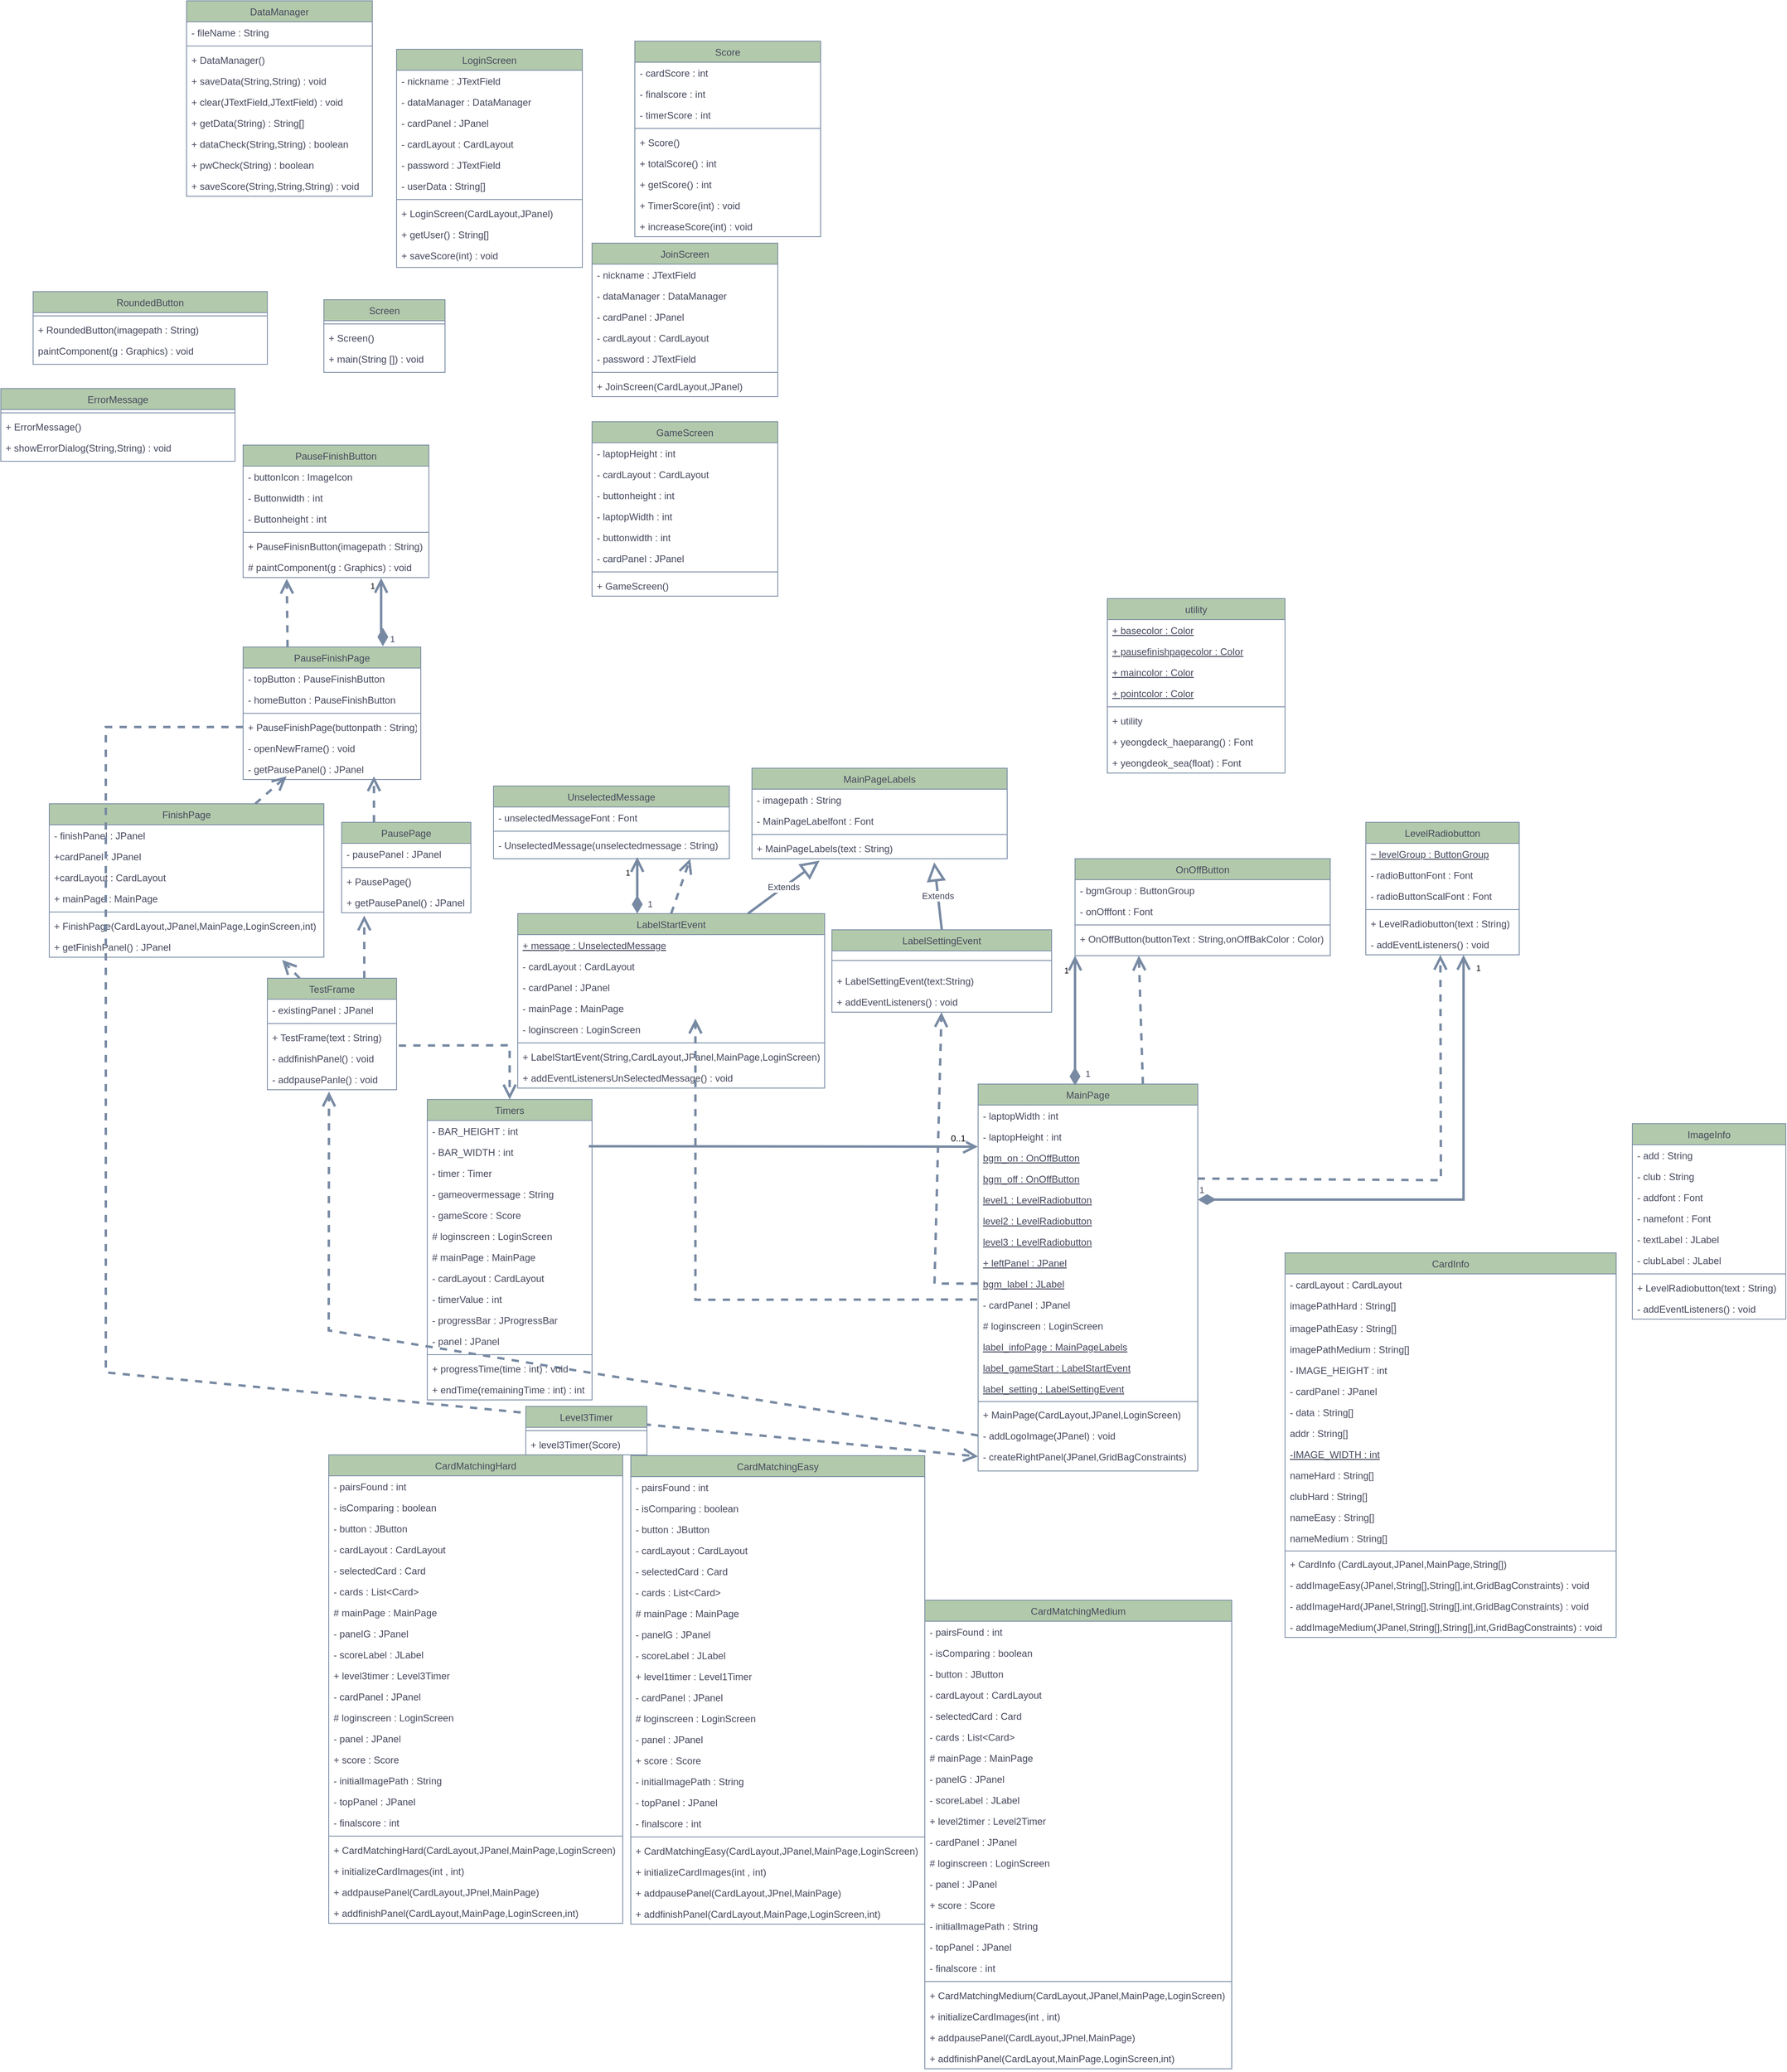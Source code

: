 <mxfile version="22.1.5" type="github">
  <diagram id="C5RBs43oDa-KdzZeNtuy" name="Page-1">
    <mxGraphModel dx="512" dy="2207" grid="1" gridSize="10" guides="1" tooltips="1" connect="1" arrows="1" fold="1" page="1" pageScale="1" pageWidth="1169" pageHeight="827" background="#FFFFFF" math="0" shadow="0">
      <root>
        <mxCell id="WIyWlLk6GJQsqaUBKTNV-0" />
        <mxCell id="WIyWlLk6GJQsqaUBKTNV-1" parent="WIyWlLk6GJQsqaUBKTNV-0" />
        <mxCell id="zkfFHV4jXpPFQw0GAbJ--6" value="TestFrame" style="swimlane;fontStyle=0;align=center;verticalAlign=top;childLayout=stackLayout;horizontal=1;startSize=26;horizontalStack=0;resizeParent=1;resizeLast=0;collapsible=1;marginBottom=0;rounded=0;shadow=0;strokeWidth=1;labelBackgroundColor=none;fillColor=#B2C9AB;strokeColor=#788AA3;fontColor=#46495D;" parent="WIyWlLk6GJQsqaUBKTNV-1" vertex="1">
          <mxGeometry x="380" y="70" width="160" height="138" as="geometry">
            <mxRectangle x="120" y="360" width="160" height="26" as="alternateBounds" />
          </mxGeometry>
        </mxCell>
        <mxCell id="zkfFHV4jXpPFQw0GAbJ--7" value="- existingPanel : JPanel" style="text;align=left;verticalAlign=top;spacingLeft=4;spacingRight=4;overflow=hidden;rotatable=0;points=[[0,0.5],[1,0.5]];portConstraint=eastwest;labelBackgroundColor=none;fontColor=#46495D;" parent="zkfFHV4jXpPFQw0GAbJ--6" vertex="1">
          <mxGeometry y="26" width="160" height="26" as="geometry" />
        </mxCell>
        <mxCell id="zkfFHV4jXpPFQw0GAbJ--9" value="" style="line;html=1;strokeWidth=1;align=left;verticalAlign=middle;spacingTop=-1;spacingLeft=3;spacingRight=3;rotatable=0;labelPosition=right;points=[];portConstraint=eastwest;labelBackgroundColor=none;fillColor=#B2C9AB;strokeColor=#788AA3;fontColor=#46495D;" parent="zkfFHV4jXpPFQw0GAbJ--6" vertex="1">
          <mxGeometry y="52" width="160" height="8" as="geometry" />
        </mxCell>
        <mxCell id="zkfFHV4jXpPFQw0GAbJ--8" value="+ TestFrame(text : String)" style="text;align=left;verticalAlign=top;spacingLeft=4;spacingRight=4;overflow=hidden;rotatable=0;points=[[0,0.5],[1,0.5]];portConstraint=eastwest;rounded=0;shadow=0;html=0;labelBackgroundColor=none;fontColor=#46495D;" parent="zkfFHV4jXpPFQw0GAbJ--6" vertex="1">
          <mxGeometry y="60" width="160" height="26" as="geometry" />
        </mxCell>
        <mxCell id="zkfFHV4jXpPFQw0GAbJ--10" value="- addfinishPanel() : void" style="text;align=left;verticalAlign=top;spacingLeft=4;spacingRight=4;overflow=hidden;rotatable=0;points=[[0,0.5],[1,0.5]];portConstraint=eastwest;fontStyle=0;labelBackgroundColor=none;fontColor=#46495D;" parent="zkfFHV4jXpPFQw0GAbJ--6" vertex="1">
          <mxGeometry y="86" width="160" height="26" as="geometry" />
        </mxCell>
        <mxCell id="zkfFHV4jXpPFQw0GAbJ--11" value="- addpausePanle() : void" style="text;align=left;verticalAlign=top;spacingLeft=4;spacingRight=4;overflow=hidden;rotatable=0;points=[[0,0.5],[1,0.5]];portConstraint=eastwest;labelBackgroundColor=none;fontColor=#46495D;" parent="zkfFHV4jXpPFQw0GAbJ--6" vertex="1">
          <mxGeometry y="112" width="160" height="26" as="geometry" />
        </mxCell>
        <mxCell id="zkfFHV4jXpPFQw0GAbJ--13" value="OnOffButton" style="swimlane;fontStyle=0;align=center;verticalAlign=top;childLayout=stackLayout;horizontal=1;startSize=26;horizontalStack=0;resizeParent=1;resizeLast=0;collapsible=1;marginBottom=0;rounded=0;shadow=0;strokeWidth=1;labelBackgroundColor=none;fillColor=#B2C9AB;strokeColor=#788AA3;fontColor=#46495D;" parent="WIyWlLk6GJQsqaUBKTNV-1" vertex="1">
          <mxGeometry x="1380" y="-78" width="316" height="120" as="geometry">
            <mxRectangle x="340" y="380" width="170" height="26" as="alternateBounds" />
          </mxGeometry>
        </mxCell>
        <mxCell id="zkfFHV4jXpPFQw0GAbJ--14" value="- bgmGroup : ButtonGroup" style="text;align=left;verticalAlign=top;spacingLeft=4;spacingRight=4;overflow=hidden;rotatable=0;points=[[0,0.5],[1,0.5]];portConstraint=eastwest;labelBackgroundColor=none;fontColor=#46495D;" parent="zkfFHV4jXpPFQw0GAbJ--13" vertex="1">
          <mxGeometry y="26" width="316" height="26" as="geometry" />
        </mxCell>
        <mxCell id="Sa8ZYFQmCQB7JiOhVWvC-23" value="- onOfffont : Font" style="text;align=left;verticalAlign=top;spacingLeft=4;spacingRight=4;overflow=hidden;rotatable=0;points=[[0,0.5],[1,0.5]];portConstraint=eastwest;labelBackgroundColor=none;fontColor=#46495D;" parent="zkfFHV4jXpPFQw0GAbJ--13" vertex="1">
          <mxGeometry y="52" width="316" height="26" as="geometry" />
        </mxCell>
        <mxCell id="zkfFHV4jXpPFQw0GAbJ--15" value="" style="line;html=1;strokeWidth=1;align=left;verticalAlign=middle;spacingTop=-1;spacingLeft=3;spacingRight=3;rotatable=0;labelPosition=right;points=[];portConstraint=eastwest;labelBackgroundColor=none;fillColor=#B2C9AB;strokeColor=#788AA3;fontColor=#46495D;" parent="zkfFHV4jXpPFQw0GAbJ--13" vertex="1">
          <mxGeometry y="78" width="316" height="8" as="geometry" />
        </mxCell>
        <mxCell id="Sa8ZYFQmCQB7JiOhVWvC-24" value="+ OnOffButton(buttonText : String,onOffBakColor : Color)" style="text;align=left;verticalAlign=top;spacingLeft=4;spacingRight=4;overflow=hidden;rotatable=0;points=[[0,0.5],[1,0.5]];portConstraint=eastwest;labelBackgroundColor=none;fontColor=#46495D;" parent="zkfFHV4jXpPFQw0GAbJ--13" vertex="1">
          <mxGeometry y="86" width="316" height="26" as="geometry" />
        </mxCell>
        <mxCell id="zkfFHV4jXpPFQw0GAbJ--17" value="LabelStartEvent" style="swimlane;fontStyle=0;align=center;verticalAlign=top;childLayout=stackLayout;horizontal=1;startSize=26;horizontalStack=0;resizeParent=1;resizeLast=0;collapsible=1;marginBottom=0;rounded=0;shadow=0;strokeWidth=1;labelBackgroundColor=none;fillColor=#B2C9AB;strokeColor=#788AA3;fontColor=#46495D;" parent="WIyWlLk6GJQsqaUBKTNV-1" vertex="1">
          <mxGeometry x="690" y="-10" width="380" height="216" as="geometry">
            <mxRectangle x="550" y="140" width="160" height="26" as="alternateBounds" />
          </mxGeometry>
        </mxCell>
        <mxCell id="zkfFHV4jXpPFQw0GAbJ--18" value="+ message : UnselectedMessage" style="text;align=left;verticalAlign=top;spacingLeft=4;spacingRight=4;overflow=hidden;rotatable=0;points=[[0,0.5],[1,0.5]];portConstraint=eastwest;labelBackgroundColor=none;fontColor=#46495D;fontStyle=4" parent="zkfFHV4jXpPFQw0GAbJ--17" vertex="1">
          <mxGeometry y="26" width="380" height="26" as="geometry" />
        </mxCell>
        <mxCell id="BH4uLQTl4IkewjanY0tj-159" value="- cardLayout : CardLayout" style="text;align=left;verticalAlign=top;spacingLeft=4;spacingRight=4;overflow=hidden;rotatable=0;points=[[0,0.5],[1,0.5]];portConstraint=eastwest;labelBackgroundColor=none;fontColor=#46495D;fontStyle=0" vertex="1" parent="zkfFHV4jXpPFQw0GAbJ--17">
          <mxGeometry y="52" width="380" height="26" as="geometry" />
        </mxCell>
        <mxCell id="BH4uLQTl4IkewjanY0tj-161" value="- cardPanel : JPanel" style="text;align=left;verticalAlign=top;spacingLeft=4;spacingRight=4;overflow=hidden;rotatable=0;points=[[0,0.5],[1,0.5]];portConstraint=eastwest;labelBackgroundColor=none;fontColor=#46495D;fontStyle=0" vertex="1" parent="zkfFHV4jXpPFQw0GAbJ--17">
          <mxGeometry y="78" width="380" height="26" as="geometry" />
        </mxCell>
        <mxCell id="BH4uLQTl4IkewjanY0tj-162" value="- mainPage : MainPage" style="text;align=left;verticalAlign=top;spacingLeft=4;spacingRight=4;overflow=hidden;rotatable=0;points=[[0,0.5],[1,0.5]];portConstraint=eastwest;labelBackgroundColor=none;fontColor=#46495D;fontStyle=0" vertex="1" parent="zkfFHV4jXpPFQw0GAbJ--17">
          <mxGeometry y="104" width="380" height="26" as="geometry" />
        </mxCell>
        <mxCell id="BH4uLQTl4IkewjanY0tj-160" value="- loginscreen : LoginScreen" style="text;align=left;verticalAlign=top;spacingLeft=4;spacingRight=4;overflow=hidden;rotatable=0;points=[[0,0.5],[1,0.5]];portConstraint=eastwest;labelBackgroundColor=none;fontColor=#46495D;fontStyle=0" vertex="1" parent="zkfFHV4jXpPFQw0GAbJ--17">
          <mxGeometry y="130" width="380" height="26" as="geometry" />
        </mxCell>
        <mxCell id="zkfFHV4jXpPFQw0GAbJ--23" value="" style="line;html=1;strokeWidth=1;align=left;verticalAlign=middle;spacingTop=-1;spacingLeft=3;spacingRight=3;rotatable=0;labelPosition=right;points=[];portConstraint=eastwest;labelBackgroundColor=none;fillColor=#B2C9AB;strokeColor=#788AA3;fontColor=#46495D;" parent="zkfFHV4jXpPFQw0GAbJ--17" vertex="1">
          <mxGeometry y="156" width="380" height="8" as="geometry" />
        </mxCell>
        <mxCell id="zkfFHV4jXpPFQw0GAbJ--24" value="+ LabelStartEvent(String,CardLayout,JPanel,MainPage,LoginScreen)" style="text;align=left;verticalAlign=top;spacingLeft=4;spacingRight=4;overflow=hidden;rotatable=0;points=[[0,0.5],[1,0.5]];portConstraint=eastwest;labelBackgroundColor=none;fontColor=#46495D;" parent="zkfFHV4jXpPFQw0GAbJ--17" vertex="1">
          <mxGeometry y="164" width="380" height="26" as="geometry" />
        </mxCell>
        <mxCell id="zkfFHV4jXpPFQw0GAbJ--25" value="+ addEventListenersUnSelectedMessage() : void" style="text;align=left;verticalAlign=top;spacingLeft=4;spacingRight=4;overflow=hidden;rotatable=0;points=[[0,0.5],[1,0.5]];portConstraint=eastwest;labelBackgroundColor=none;fontColor=#46495D;" parent="zkfFHV4jXpPFQw0GAbJ--17" vertex="1">
          <mxGeometry y="190" width="380" height="26" as="geometry" />
        </mxCell>
        <mxCell id="Sa8ZYFQmCQB7JiOhVWvC-18" value="LabelSettingEvent" style="swimlane;fontStyle=0;align=center;verticalAlign=top;childLayout=stackLayout;horizontal=1;startSize=26;horizontalStack=0;resizeParent=1;resizeLast=0;collapsible=1;marginBottom=0;rounded=0;shadow=0;strokeWidth=1;labelBackgroundColor=none;fillColor=#B2C9AB;strokeColor=#788AA3;fontColor=#46495D;" parent="WIyWlLk6GJQsqaUBKTNV-1" vertex="1">
          <mxGeometry x="1079" y="10" width="272" height="102" as="geometry">
            <mxRectangle x="550" y="140" width="160" height="26" as="alternateBounds" />
          </mxGeometry>
        </mxCell>
        <mxCell id="Sa8ZYFQmCQB7JiOhVWvC-20" value="" style="line;html=1;strokeWidth=1;align=left;verticalAlign=middle;spacingTop=-1;spacingLeft=3;spacingRight=3;rotatable=0;labelPosition=right;points=[];portConstraint=eastwest;labelBackgroundColor=none;fillColor=#B2C9AB;strokeColor=#788AA3;fontColor=#46495D;" parent="Sa8ZYFQmCQB7JiOhVWvC-18" vertex="1">
          <mxGeometry y="26" width="272" height="24" as="geometry" />
        </mxCell>
        <mxCell id="Sa8ZYFQmCQB7JiOhVWvC-21" value="+ LabelSettingEvent(text:String)" style="text;align=left;verticalAlign=top;spacingLeft=4;spacingRight=4;overflow=hidden;rotatable=0;points=[[0,0.5],[1,0.5]];portConstraint=eastwest;labelBackgroundColor=none;fontColor=#46495D;" parent="Sa8ZYFQmCQB7JiOhVWvC-18" vertex="1">
          <mxGeometry y="50" width="272" height="26" as="geometry" />
        </mxCell>
        <mxCell id="Sa8ZYFQmCQB7JiOhVWvC-22" value="+ addEventListeners() : void" style="text;align=left;verticalAlign=top;spacingLeft=4;spacingRight=4;overflow=hidden;rotatable=0;points=[[0,0.5],[1,0.5]];portConstraint=eastwest;labelBackgroundColor=none;fontColor=#46495D;" parent="Sa8ZYFQmCQB7JiOhVWvC-18" vertex="1">
          <mxGeometry y="76" width="272" height="26" as="geometry" />
        </mxCell>
        <mxCell id="Sa8ZYFQmCQB7JiOhVWvC-25" value="FinishPage" style="swimlane;fontStyle=0;align=center;verticalAlign=top;childLayout=stackLayout;horizontal=1;startSize=26;horizontalStack=0;resizeParent=1;resizeLast=0;collapsible=1;marginBottom=0;rounded=0;shadow=0;strokeWidth=1;labelBackgroundColor=none;fillColor=#B2C9AB;strokeColor=#788AA3;fontColor=#46495D;" parent="WIyWlLk6GJQsqaUBKTNV-1" vertex="1">
          <mxGeometry x="110" y="-146" width="340" height="190" as="geometry">
            <mxRectangle x="120" y="360" width="160" height="26" as="alternateBounds" />
          </mxGeometry>
        </mxCell>
        <mxCell id="Sa8ZYFQmCQB7JiOhVWvC-26" value="- finishPanel : JPanel" style="text;align=left;verticalAlign=top;spacingLeft=4;spacingRight=4;overflow=hidden;rotatable=0;points=[[0,0.5],[1,0.5]];portConstraint=eastwest;labelBackgroundColor=none;fontColor=#46495D;" parent="Sa8ZYFQmCQB7JiOhVWvC-25" vertex="1">
          <mxGeometry y="26" width="340" height="26" as="geometry" />
        </mxCell>
        <mxCell id="BH4uLQTl4IkewjanY0tj-111" value="+cardPanel : JPanel" style="text;align=left;verticalAlign=top;spacingLeft=4;spacingRight=4;overflow=hidden;rotatable=0;points=[[0,0.5],[1,0.5]];portConstraint=eastwest;labelBackgroundColor=none;fontColor=#46495D;" vertex="1" parent="Sa8ZYFQmCQB7JiOhVWvC-25">
          <mxGeometry y="52" width="340" height="26" as="geometry" />
        </mxCell>
        <mxCell id="BH4uLQTl4IkewjanY0tj-112" value="+cardLayout : CardLayout" style="text;align=left;verticalAlign=top;spacingLeft=4;spacingRight=4;overflow=hidden;rotatable=0;points=[[0,0.5],[1,0.5]];portConstraint=eastwest;labelBackgroundColor=none;fontColor=#46495D;" vertex="1" parent="Sa8ZYFQmCQB7JiOhVWvC-25">
          <mxGeometry y="78" width="340" height="26" as="geometry" />
        </mxCell>
        <mxCell id="BH4uLQTl4IkewjanY0tj-110" value="+ mainPage : MainPage" style="text;align=left;verticalAlign=top;spacingLeft=4;spacingRight=4;overflow=hidden;rotatable=0;points=[[0,0.5],[1,0.5]];portConstraint=eastwest;labelBackgroundColor=none;fontColor=#46495D;" vertex="1" parent="Sa8ZYFQmCQB7JiOhVWvC-25">
          <mxGeometry y="104" width="340" height="26" as="geometry" />
        </mxCell>
        <mxCell id="Sa8ZYFQmCQB7JiOhVWvC-27" value="" style="line;html=1;strokeWidth=1;align=left;verticalAlign=middle;spacingTop=-1;spacingLeft=3;spacingRight=3;rotatable=0;labelPosition=right;points=[];portConstraint=eastwest;labelBackgroundColor=none;fillColor=#B2C9AB;strokeColor=#788AA3;fontColor=#46495D;" parent="Sa8ZYFQmCQB7JiOhVWvC-25" vertex="1">
          <mxGeometry y="130" width="340" height="8" as="geometry" />
        </mxCell>
        <mxCell id="Sa8ZYFQmCQB7JiOhVWvC-28" value="+ FinishPage(CardLayout,JPanel,MainPage,LoginScreen,int)" style="text;align=left;verticalAlign=top;spacingLeft=4;spacingRight=4;overflow=hidden;rotatable=0;points=[[0,0.5],[1,0.5]];portConstraint=eastwest;rounded=0;shadow=0;html=0;labelBackgroundColor=none;fontColor=#46495D;" parent="Sa8ZYFQmCQB7JiOhVWvC-25" vertex="1">
          <mxGeometry y="138" width="340" height="26" as="geometry" />
        </mxCell>
        <mxCell id="Sa8ZYFQmCQB7JiOhVWvC-29" value="+ getFinishPanel() : JPanel" style="text;align=left;verticalAlign=top;spacingLeft=4;spacingRight=4;overflow=hidden;rotatable=0;points=[[0,0.5],[1,0.5]];portConstraint=eastwest;fontStyle=0;labelBackgroundColor=none;fontColor=#46495D;" parent="Sa8ZYFQmCQB7JiOhVWvC-25" vertex="1">
          <mxGeometry y="164" width="340" height="26" as="geometry" />
        </mxCell>
        <mxCell id="Sa8ZYFQmCQB7JiOhVWvC-31" value="PausePage" style="swimlane;fontStyle=0;align=center;verticalAlign=top;childLayout=stackLayout;horizontal=1;startSize=26;horizontalStack=0;resizeParent=1;resizeLast=0;collapsible=1;marginBottom=0;rounded=0;shadow=0;strokeWidth=1;labelBackgroundColor=none;fillColor=#B2C9AB;strokeColor=#788AA3;fontColor=#46495D;" parent="WIyWlLk6GJQsqaUBKTNV-1" vertex="1">
          <mxGeometry x="472" y="-123" width="160" height="112" as="geometry">
            <mxRectangle x="120" y="360" width="160" height="26" as="alternateBounds" />
          </mxGeometry>
        </mxCell>
        <mxCell id="Sa8ZYFQmCQB7JiOhVWvC-32" value="- pausePanel : JPanel" style="text;align=left;verticalAlign=top;spacingLeft=4;spacingRight=4;overflow=hidden;rotatable=0;points=[[0,0.5],[1,0.5]];portConstraint=eastwest;labelBackgroundColor=none;fontColor=#46495D;" parent="Sa8ZYFQmCQB7JiOhVWvC-31" vertex="1">
          <mxGeometry y="26" width="160" height="26" as="geometry" />
        </mxCell>
        <mxCell id="Sa8ZYFQmCQB7JiOhVWvC-33" value="" style="line;html=1;strokeWidth=1;align=left;verticalAlign=middle;spacingTop=-1;spacingLeft=3;spacingRight=3;rotatable=0;labelPosition=right;points=[];portConstraint=eastwest;labelBackgroundColor=none;fillColor=#B2C9AB;strokeColor=#788AA3;fontColor=#46495D;" parent="Sa8ZYFQmCQB7JiOhVWvC-31" vertex="1">
          <mxGeometry y="52" width="160" height="8" as="geometry" />
        </mxCell>
        <mxCell id="Sa8ZYFQmCQB7JiOhVWvC-34" value="+ PausePage()" style="text;align=left;verticalAlign=top;spacingLeft=4;spacingRight=4;overflow=hidden;rotatable=0;points=[[0,0.5],[1,0.5]];portConstraint=eastwest;rounded=0;shadow=0;html=0;labelBackgroundColor=none;fontColor=#46495D;" parent="Sa8ZYFQmCQB7JiOhVWvC-31" vertex="1">
          <mxGeometry y="60" width="160" height="26" as="geometry" />
        </mxCell>
        <mxCell id="Sa8ZYFQmCQB7JiOhVWvC-35" value="+ getPausePanel() : JPanel" style="text;align=left;verticalAlign=top;spacingLeft=4;spacingRight=4;overflow=hidden;rotatable=0;points=[[0,0.5],[1,0.5]];portConstraint=eastwest;fontStyle=0;labelBackgroundColor=none;fontColor=#46495D;" parent="Sa8ZYFQmCQB7JiOhVWvC-31" vertex="1">
          <mxGeometry y="86" width="160" height="26" as="geometry" />
        </mxCell>
        <mxCell id="Sa8ZYFQmCQB7JiOhVWvC-36" value="PauseFinishPage" style="swimlane;fontStyle=0;align=center;verticalAlign=top;childLayout=stackLayout;horizontal=1;startSize=26;horizontalStack=0;resizeParent=1;resizeLast=0;collapsible=1;marginBottom=0;rounded=0;shadow=0;strokeWidth=1;labelBackgroundColor=none;fillColor=#B2C9AB;strokeColor=#788AA3;fontColor=#46495D;" parent="WIyWlLk6GJQsqaUBKTNV-1" vertex="1">
          <mxGeometry x="350" y="-340" width="220" height="164" as="geometry">
            <mxRectangle x="120" y="360" width="160" height="26" as="alternateBounds" />
          </mxGeometry>
        </mxCell>
        <mxCell id="Sa8ZYFQmCQB7JiOhVWvC-37" value="- topButton : PauseFinishButton" style="text;align=left;verticalAlign=top;spacingLeft=4;spacingRight=4;overflow=hidden;rotatable=0;points=[[0,0.5],[1,0.5]];portConstraint=eastwest;labelBackgroundColor=none;fontColor=#46495D;" parent="Sa8ZYFQmCQB7JiOhVWvC-36" vertex="1">
          <mxGeometry y="26" width="220" height="26" as="geometry" />
        </mxCell>
        <mxCell id="Sa8ZYFQmCQB7JiOhVWvC-42" value="- homeButton : PauseFinishButton" style="text;align=left;verticalAlign=top;spacingLeft=4;spacingRight=4;overflow=hidden;rotatable=0;points=[[0,0.5],[1,0.5]];portConstraint=eastwest;labelBackgroundColor=none;fontColor=#46495D;" parent="Sa8ZYFQmCQB7JiOhVWvC-36" vertex="1">
          <mxGeometry y="52" width="220" height="26" as="geometry" />
        </mxCell>
        <mxCell id="Sa8ZYFQmCQB7JiOhVWvC-38" value="" style="line;html=1;strokeWidth=1;align=left;verticalAlign=middle;spacingTop=-1;spacingLeft=3;spacingRight=3;rotatable=0;labelPosition=right;points=[];portConstraint=eastwest;labelBackgroundColor=none;fillColor=#B2C9AB;strokeColor=#788AA3;fontColor=#46495D;" parent="Sa8ZYFQmCQB7JiOhVWvC-36" vertex="1">
          <mxGeometry y="78" width="220" height="8" as="geometry" />
        </mxCell>
        <mxCell id="Sa8ZYFQmCQB7JiOhVWvC-39" value="+ PauseFinishPage(buttonpath : String)" style="text;align=left;verticalAlign=top;spacingLeft=4;spacingRight=4;overflow=hidden;rotatable=0;points=[[0,0.5],[1,0.5]];portConstraint=eastwest;rounded=0;shadow=0;html=0;labelBackgroundColor=none;fontColor=#46495D;" parent="Sa8ZYFQmCQB7JiOhVWvC-36" vertex="1">
          <mxGeometry y="86" width="220" height="26" as="geometry" />
        </mxCell>
        <mxCell id="Sa8ZYFQmCQB7JiOhVWvC-40" value="- openNewFrame() : void" style="text;align=left;verticalAlign=top;spacingLeft=4;spacingRight=4;overflow=hidden;rotatable=0;points=[[0,0.5],[1,0.5]];portConstraint=eastwest;fontStyle=0;labelBackgroundColor=none;fontColor=#46495D;" parent="Sa8ZYFQmCQB7JiOhVWvC-36" vertex="1">
          <mxGeometry y="112" width="220" height="26" as="geometry" />
        </mxCell>
        <mxCell id="Sa8ZYFQmCQB7JiOhVWvC-41" value="- getPausePanel() : JPanel" style="text;align=left;verticalAlign=top;spacingLeft=4;spacingRight=4;overflow=hidden;rotatable=0;points=[[0,0.5],[1,0.5]];portConstraint=eastwest;labelBackgroundColor=none;fontColor=#46495D;" parent="Sa8ZYFQmCQB7JiOhVWvC-36" vertex="1">
          <mxGeometry y="138" width="220" height="26" as="geometry" />
        </mxCell>
        <mxCell id="Sa8ZYFQmCQB7JiOhVWvC-43" value="PauseFinishButton" style="swimlane;fontStyle=0;align=center;verticalAlign=top;childLayout=stackLayout;horizontal=1;startSize=26;horizontalStack=0;resizeParent=1;resizeLast=0;collapsible=1;marginBottom=0;rounded=0;shadow=0;strokeWidth=1;labelBackgroundColor=none;fillColor=#B2C9AB;strokeColor=#788AA3;fontColor=#46495D;" parent="WIyWlLk6GJQsqaUBKTNV-1" vertex="1">
          <mxGeometry x="350" y="-590" width="230" height="164" as="geometry">
            <mxRectangle x="120" y="360" width="160" height="26" as="alternateBounds" />
          </mxGeometry>
        </mxCell>
        <mxCell id="Sa8ZYFQmCQB7JiOhVWvC-44" value="- buttonIcon : ImageIcon" style="text;align=left;verticalAlign=top;spacingLeft=4;spacingRight=4;overflow=hidden;rotatable=0;points=[[0,0.5],[1,0.5]];portConstraint=eastwest;labelBackgroundColor=none;fontColor=#46495D;" parent="Sa8ZYFQmCQB7JiOhVWvC-43" vertex="1">
          <mxGeometry y="26" width="230" height="26" as="geometry" />
        </mxCell>
        <mxCell id="Sa8ZYFQmCQB7JiOhVWvC-45" value="- Buttonwidth : int" style="text;align=left;verticalAlign=top;spacingLeft=4;spacingRight=4;overflow=hidden;rotatable=0;points=[[0,0.5],[1,0.5]];portConstraint=eastwest;labelBackgroundColor=none;fontColor=#46495D;" parent="Sa8ZYFQmCQB7JiOhVWvC-43" vertex="1">
          <mxGeometry y="52" width="230" height="26" as="geometry" />
        </mxCell>
        <mxCell id="Sa8ZYFQmCQB7JiOhVWvC-50" value="- Buttonheight : int" style="text;align=left;verticalAlign=top;spacingLeft=4;spacingRight=4;overflow=hidden;rotatable=0;points=[[0,0.5],[1,0.5]];portConstraint=eastwest;labelBackgroundColor=none;fontColor=#46495D;" parent="Sa8ZYFQmCQB7JiOhVWvC-43" vertex="1">
          <mxGeometry y="78" width="230" height="26" as="geometry" />
        </mxCell>
        <mxCell id="Sa8ZYFQmCQB7JiOhVWvC-46" value="" style="line;html=1;strokeWidth=1;align=left;verticalAlign=middle;spacingTop=-1;spacingLeft=3;spacingRight=3;rotatable=0;labelPosition=right;points=[];portConstraint=eastwest;labelBackgroundColor=none;fillColor=#B2C9AB;strokeColor=#788AA3;fontColor=#46495D;" parent="Sa8ZYFQmCQB7JiOhVWvC-43" vertex="1">
          <mxGeometry y="104" width="230" height="8" as="geometry" />
        </mxCell>
        <mxCell id="Sa8ZYFQmCQB7JiOhVWvC-47" value="+ PauseFinisnButton(imagepath : String)" style="text;align=left;verticalAlign=top;spacingLeft=4;spacingRight=4;overflow=hidden;rotatable=0;points=[[0,0.5],[1,0.5]];portConstraint=eastwest;rounded=0;shadow=0;html=0;labelBackgroundColor=none;fontColor=#46495D;" parent="Sa8ZYFQmCQB7JiOhVWvC-43" vertex="1">
          <mxGeometry y="112" width="230" height="26" as="geometry" />
        </mxCell>
        <mxCell id="Sa8ZYFQmCQB7JiOhVWvC-48" value="# paintComponent(g : Graphics) : void" style="text;align=left;verticalAlign=top;spacingLeft=4;spacingRight=4;overflow=hidden;rotatable=0;points=[[0,0.5],[1,0.5]];portConstraint=eastwest;fontStyle=0;labelBackgroundColor=none;fontColor=#46495D;" parent="Sa8ZYFQmCQB7JiOhVWvC-43" vertex="1">
          <mxGeometry y="138" width="230" height="26" as="geometry" />
        </mxCell>
        <mxCell id="Sa8ZYFQmCQB7JiOhVWvC-51" value="UnselectedMessage" style="swimlane;fontStyle=0;align=center;verticalAlign=top;childLayout=stackLayout;horizontal=1;startSize=26;horizontalStack=0;resizeParent=1;resizeLast=0;collapsible=1;marginBottom=0;rounded=0;shadow=0;strokeWidth=1;labelBackgroundColor=none;fillColor=#B2C9AB;strokeColor=#788AA3;fontColor=#46495D;" parent="WIyWlLk6GJQsqaUBKTNV-1" vertex="1">
          <mxGeometry x="660" y="-168" width="292" height="90" as="geometry">
            <mxRectangle x="550" y="140" width="160" height="26" as="alternateBounds" />
          </mxGeometry>
        </mxCell>
        <mxCell id="Sa8ZYFQmCQB7JiOhVWvC-55" value="- unselectedMessageFont : Font" style="text;align=left;verticalAlign=top;spacingLeft=4;spacingRight=4;overflow=hidden;rotatable=0;points=[[0,0.5],[1,0.5]];portConstraint=eastwest;labelBackgroundColor=none;fontColor=#46495D;" parent="Sa8ZYFQmCQB7JiOhVWvC-51" vertex="1">
          <mxGeometry y="26" width="292" height="26" as="geometry" />
        </mxCell>
        <mxCell id="Sa8ZYFQmCQB7JiOhVWvC-52" value="" style="line;html=1;strokeWidth=1;align=left;verticalAlign=middle;spacingTop=-1;spacingLeft=3;spacingRight=3;rotatable=0;labelPosition=right;points=[];portConstraint=eastwest;labelBackgroundColor=none;fillColor=#B2C9AB;strokeColor=#788AA3;fontColor=#46495D;" parent="Sa8ZYFQmCQB7JiOhVWvC-51" vertex="1">
          <mxGeometry y="52" width="292" height="8" as="geometry" />
        </mxCell>
        <mxCell id="Sa8ZYFQmCQB7JiOhVWvC-53" value="- UnselectedMessage(unselectedmessage : String)" style="text;align=left;verticalAlign=top;spacingLeft=4;spacingRight=4;overflow=hidden;rotatable=0;points=[[0,0.5],[1,0.5]];portConstraint=eastwest;labelBackgroundColor=none;fontColor=#46495D;" parent="Sa8ZYFQmCQB7JiOhVWvC-51" vertex="1">
          <mxGeometry y="60" width="292" height="26" as="geometry" />
        </mxCell>
        <mxCell id="Sa8ZYFQmCQB7JiOhVWvC-61" value="LevelRadiobutton" style="swimlane;fontStyle=0;align=center;verticalAlign=top;childLayout=stackLayout;horizontal=1;startSize=26;horizontalStack=0;resizeParent=1;resizeLast=0;collapsible=1;marginBottom=0;rounded=0;shadow=0;strokeWidth=1;labelBackgroundColor=none;fillColor=#B2C9AB;strokeColor=#788AA3;fontColor=#46495D;" parent="WIyWlLk6GJQsqaUBKTNV-1" vertex="1">
          <mxGeometry x="1740" y="-123" width="190" height="164" as="geometry">
            <mxRectangle x="120" y="360" width="160" height="26" as="alternateBounds" />
          </mxGeometry>
        </mxCell>
        <mxCell id="Sa8ZYFQmCQB7JiOhVWvC-62" value="~ levelGroup : ButtonGroup" style="text;align=left;verticalAlign=top;spacingLeft=4;spacingRight=4;overflow=hidden;rotatable=0;points=[[0,0.5],[1,0.5]];portConstraint=eastwest;labelBackgroundColor=none;fontColor=#46495D;fontStyle=4" parent="Sa8ZYFQmCQB7JiOhVWvC-61" vertex="1">
          <mxGeometry y="26" width="190" height="26" as="geometry" />
        </mxCell>
        <mxCell id="Sa8ZYFQmCQB7JiOhVWvC-63" value="- radioButtonFont : Font" style="text;align=left;verticalAlign=top;spacingLeft=4;spacingRight=4;overflow=hidden;rotatable=0;points=[[0,0.5],[1,0.5]];portConstraint=eastwest;labelBackgroundColor=none;fontColor=#46495D;" parent="Sa8ZYFQmCQB7JiOhVWvC-61" vertex="1">
          <mxGeometry y="52" width="190" height="26" as="geometry" />
        </mxCell>
        <mxCell id="Sa8ZYFQmCQB7JiOhVWvC-68" value="- radioButtonScalFont : Font" style="text;align=left;verticalAlign=top;spacingLeft=4;spacingRight=4;overflow=hidden;rotatable=0;points=[[0,0.5],[1,0.5]];portConstraint=eastwest;labelBackgroundColor=none;fontColor=#46495D;" parent="Sa8ZYFQmCQB7JiOhVWvC-61" vertex="1">
          <mxGeometry y="78" width="190" height="26" as="geometry" />
        </mxCell>
        <mxCell id="Sa8ZYFQmCQB7JiOhVWvC-64" value="" style="line;html=1;strokeWidth=1;align=left;verticalAlign=middle;spacingTop=-1;spacingLeft=3;spacingRight=3;rotatable=0;labelPosition=right;points=[];portConstraint=eastwest;labelBackgroundColor=none;fillColor=#B2C9AB;strokeColor=#788AA3;fontColor=#46495D;" parent="Sa8ZYFQmCQB7JiOhVWvC-61" vertex="1">
          <mxGeometry y="104" width="190" height="8" as="geometry" />
        </mxCell>
        <mxCell id="Sa8ZYFQmCQB7JiOhVWvC-65" value="+ LevelRadiobutton(text : String)" style="text;align=left;verticalAlign=top;spacingLeft=4;spacingRight=4;overflow=hidden;rotatable=0;points=[[0,0.5],[1,0.5]];portConstraint=eastwest;rounded=0;shadow=0;html=0;labelBackgroundColor=none;fontColor=#46495D;" parent="Sa8ZYFQmCQB7JiOhVWvC-61" vertex="1">
          <mxGeometry y="112" width="190" height="26" as="geometry" />
        </mxCell>
        <mxCell id="Sa8ZYFQmCQB7JiOhVWvC-66" value="- addEventListeners() : void" style="text;align=left;verticalAlign=top;spacingLeft=4;spacingRight=4;overflow=hidden;rotatable=0;points=[[0,0.5],[1,0.5]];portConstraint=eastwest;fontStyle=0;labelBackgroundColor=none;fontColor=#46495D;" parent="Sa8ZYFQmCQB7JiOhVWvC-61" vertex="1">
          <mxGeometry y="138" width="190" height="26" as="geometry" />
        </mxCell>
        <mxCell id="Sa8ZYFQmCQB7JiOhVWvC-70" value="Extends" style="endArrow=block;endSize=16;endFill=0;html=1;rounded=0;strokeColor=#788AA3;fontColor=#46495D;fillColor=#B2C9AB;exitX=0.75;exitY=0;exitDx=0;exitDy=0;entryX=0.265;entryY=1.094;entryDx=0;entryDy=0;entryPerimeter=0;strokeWidth=3;" parent="WIyWlLk6GJQsqaUBKTNV-1" source="zkfFHV4jXpPFQw0GAbJ--17" target="Sa8ZYFQmCQB7JiOhVWvC-60" edge="1">
          <mxGeometry width="160" relative="1" as="geometry">
            <mxPoint x="350" y="170" as="sourcePoint" />
            <mxPoint x="1000" y="10" as="targetPoint" />
            <Array as="points" />
          </mxGeometry>
        </mxCell>
        <mxCell id="Sa8ZYFQmCQB7JiOhVWvC-71" value="Extends" style="endArrow=block;endSize=16;endFill=0;html=1;rounded=0;strokeColor=#788AA3;fontColor=#46495D;fillColor=#B2C9AB;exitX=0.5;exitY=0;exitDx=0;exitDy=0;entryX=0.714;entryY=1.173;entryDx=0;entryDy=0;entryPerimeter=0;strokeWidth=3;" parent="WIyWlLk6GJQsqaUBKTNV-1" source="Sa8ZYFQmCQB7JiOhVWvC-18" target="Sa8ZYFQmCQB7JiOhVWvC-60" edge="1">
          <mxGeometry width="160" relative="1" as="geometry">
            <mxPoint x="1252.0" y="65" as="sourcePoint" />
            <mxPoint x="1000" y="10" as="targetPoint" />
          </mxGeometry>
        </mxCell>
        <mxCell id="Sa8ZYFQmCQB7JiOhVWvC-56" value="MainPageLabels" style="swimlane;fontStyle=0;align=center;verticalAlign=top;childLayout=stackLayout;horizontal=1;startSize=26;horizontalStack=0;resizeParent=1;resizeLast=0;collapsible=1;marginBottom=0;rounded=0;shadow=0;strokeWidth=1;labelBackgroundColor=none;fillColor=#B2C9AB;strokeColor=#788AA3;fontColor=#46495D;" parent="WIyWlLk6GJQsqaUBKTNV-1" vertex="1">
          <mxGeometry x="980" y="-190" width="316" height="112" as="geometry">
            <mxRectangle x="340" y="380" width="170" height="26" as="alternateBounds" />
          </mxGeometry>
        </mxCell>
        <mxCell id="Sa8ZYFQmCQB7JiOhVWvC-57" value="- imagepath : String" style="text;align=left;verticalAlign=top;spacingLeft=4;spacingRight=4;overflow=hidden;rotatable=0;points=[[0,0.5],[1,0.5]];portConstraint=eastwest;labelBackgroundColor=none;fontColor=#46495D;" parent="Sa8ZYFQmCQB7JiOhVWvC-56" vertex="1">
          <mxGeometry y="26" width="316" height="26" as="geometry" />
        </mxCell>
        <mxCell id="Sa8ZYFQmCQB7JiOhVWvC-58" value="- MainPageLabelfont : Font" style="text;align=left;verticalAlign=top;spacingLeft=4;spacingRight=4;overflow=hidden;rotatable=0;points=[[0,0.5],[1,0.5]];portConstraint=eastwest;labelBackgroundColor=none;fontColor=#46495D;" parent="Sa8ZYFQmCQB7JiOhVWvC-56" vertex="1">
          <mxGeometry y="52" width="316" height="26" as="geometry" />
        </mxCell>
        <mxCell id="Sa8ZYFQmCQB7JiOhVWvC-59" value="" style="line;html=1;strokeWidth=1;align=left;verticalAlign=middle;spacingTop=-1;spacingLeft=3;spacingRight=3;rotatable=0;labelPosition=right;points=[];portConstraint=eastwest;labelBackgroundColor=none;fillColor=#B2C9AB;strokeColor=#788AA3;fontColor=#46495D;" parent="Sa8ZYFQmCQB7JiOhVWvC-56" vertex="1">
          <mxGeometry y="78" width="316" height="8" as="geometry" />
        </mxCell>
        <mxCell id="Sa8ZYFQmCQB7JiOhVWvC-60" value="+ MainPageLabels(text : String)" style="text;align=left;verticalAlign=top;spacingLeft=4;spacingRight=4;overflow=hidden;rotatable=0;points=[[0,0.5],[1,0.5]];portConstraint=eastwest;labelBackgroundColor=none;fontColor=#46495D;" parent="Sa8ZYFQmCQB7JiOhVWvC-56" vertex="1">
          <mxGeometry y="86" width="316" height="26" as="geometry" />
        </mxCell>
        <mxCell id="zkfFHV4jXpPFQw0GAbJ--0" value="MainPage" style="swimlane;fontStyle=0;align=center;verticalAlign=top;childLayout=stackLayout;horizontal=1;startSize=26;horizontalStack=0;resizeParent=1;resizeLast=0;collapsible=1;marginBottom=0;rounded=0;shadow=0;strokeWidth=1;labelBackgroundColor=none;fillColor=#B2C9AB;strokeColor=#788AA3;fontColor=#46495D;" parent="WIyWlLk6GJQsqaUBKTNV-1" vertex="1">
          <mxGeometry x="1260" y="201" width="272" height="479" as="geometry">
            <mxRectangle x="230" y="140" width="160" height="26" as="alternateBounds" />
          </mxGeometry>
        </mxCell>
        <mxCell id="zkfFHV4jXpPFQw0GAbJ--1" value="- laptopWidth : int" style="text;align=left;verticalAlign=top;spacingLeft=4;spacingRight=4;overflow=hidden;rotatable=0;points=[[0,0.5],[1,0.5]];portConstraint=eastwest;labelBackgroundColor=none;fontColor=#46495D;" parent="zkfFHV4jXpPFQw0GAbJ--0" vertex="1">
          <mxGeometry y="26" width="272" height="26" as="geometry" />
        </mxCell>
        <mxCell id="zkfFHV4jXpPFQw0GAbJ--2" value="- laptopHeight : int" style="text;align=left;verticalAlign=top;spacingLeft=4;spacingRight=4;overflow=hidden;rotatable=0;points=[[0,0.5],[1,0.5]];portConstraint=eastwest;rounded=0;shadow=0;html=0;labelBackgroundColor=none;fontColor=#46495D;" parent="zkfFHV4jXpPFQw0GAbJ--0" vertex="1">
          <mxGeometry y="52" width="272" height="26" as="geometry" />
        </mxCell>
        <mxCell id="zkfFHV4jXpPFQw0GAbJ--3" value="bgm_on : OnOffButton" style="text;align=left;verticalAlign=top;spacingLeft=4;spacingRight=4;overflow=hidden;rotatable=0;points=[[0,0.5],[1,0.5]];portConstraint=eastwest;rounded=0;shadow=0;html=0;labelBackgroundColor=none;fontColor=#46495D;fontStyle=4" parent="zkfFHV4jXpPFQw0GAbJ--0" vertex="1">
          <mxGeometry y="78" width="272" height="26" as="geometry" />
        </mxCell>
        <mxCell id="Sa8ZYFQmCQB7JiOhVWvC-6" value="bgm_off : OnOffButton" style="text;align=left;verticalAlign=top;spacingLeft=4;spacingRight=4;overflow=hidden;rotatable=0;points=[[0,0.5],[1,0.5]];portConstraint=eastwest;rounded=0;shadow=0;html=0;labelBackgroundColor=none;fontColor=#46495D;fontStyle=4" parent="zkfFHV4jXpPFQw0GAbJ--0" vertex="1">
          <mxGeometry y="104" width="272" height="26" as="geometry" />
        </mxCell>
        <mxCell id="Sa8ZYFQmCQB7JiOhVWvC-7" value="level1 : LevelRadiobutton" style="text;align=left;verticalAlign=top;spacingLeft=4;spacingRight=4;overflow=hidden;rotatable=0;points=[[0,0.5],[1,0.5]];portConstraint=eastwest;rounded=0;shadow=0;html=0;labelBackgroundColor=none;fontColor=#46495D;fontStyle=4" parent="zkfFHV4jXpPFQw0GAbJ--0" vertex="1">
          <mxGeometry y="130" width="272" height="26" as="geometry" />
        </mxCell>
        <mxCell id="zkfFHV4jXpPFQw0GAbJ--5" value="level2 : LevelRadiobutton" style="text;align=left;verticalAlign=top;spacingLeft=4;spacingRight=4;overflow=hidden;rotatable=0;points=[[0,0.5],[1,0.5]];portConstraint=eastwest;labelBackgroundColor=none;fontColor=#46495D;fontStyle=4" parent="zkfFHV4jXpPFQw0GAbJ--0" vertex="1">
          <mxGeometry y="156" width="272" height="26" as="geometry" />
        </mxCell>
        <mxCell id="Sa8ZYFQmCQB7JiOhVWvC-10" value="level3 : LevelRadiobutton" style="text;align=left;verticalAlign=top;spacingLeft=4;spacingRight=4;overflow=hidden;rotatable=0;points=[[0,0.5],[1,0.5]];portConstraint=eastwest;labelBackgroundColor=none;fontColor=#46495D;fontStyle=4" parent="zkfFHV4jXpPFQw0GAbJ--0" vertex="1">
          <mxGeometry y="182" width="272" height="26" as="geometry" />
        </mxCell>
        <mxCell id="Sa8ZYFQmCQB7JiOhVWvC-8" value="+ leftPanel : JPanel" style="text;align=left;verticalAlign=top;spacingLeft=4;spacingRight=4;overflow=hidden;rotatable=0;points=[[0,0.5],[1,0.5]];portConstraint=eastwest;labelBackgroundColor=none;fontColor=#46495D;fontStyle=4" parent="zkfFHV4jXpPFQw0GAbJ--0" vertex="1">
          <mxGeometry y="208" width="272" height="26" as="geometry" />
        </mxCell>
        <mxCell id="Sa8ZYFQmCQB7JiOhVWvC-9" value="bgm_label : JLabel" style="text;align=left;verticalAlign=top;spacingLeft=4;spacingRight=4;overflow=hidden;rotatable=0;points=[[0,0.5],[1,0.5]];portConstraint=eastwest;labelBackgroundColor=none;fontColor=#46495D;fontStyle=4" parent="zkfFHV4jXpPFQw0GAbJ--0" vertex="1">
          <mxGeometry y="234" width="272" height="26" as="geometry" />
        </mxCell>
        <mxCell id="BH4uLQTl4IkewjanY0tj-163" value="- cardPanel : JPanel" style="text;align=left;verticalAlign=top;spacingLeft=4;spacingRight=4;overflow=hidden;rotatable=0;points=[[0,0.5],[1,0.5]];portConstraint=eastwest;labelBackgroundColor=none;fontColor=#46495D;" vertex="1" parent="zkfFHV4jXpPFQw0GAbJ--0">
          <mxGeometry y="260" width="272" height="26" as="geometry" />
        </mxCell>
        <mxCell id="BH4uLQTl4IkewjanY0tj-167" value="# loginscreen : LoginScreen" style="text;align=left;verticalAlign=top;spacingLeft=4;spacingRight=4;overflow=hidden;rotatable=0;points=[[0,0.5],[1,0.5]];portConstraint=eastwest;labelBackgroundColor=none;fontColor=#46495D;" vertex="1" parent="zkfFHV4jXpPFQw0GAbJ--0">
          <mxGeometry y="286" width="272" height="26" as="geometry" />
        </mxCell>
        <mxCell id="BH4uLQTl4IkewjanY0tj-165" value="label_infoPage : MainPageLabels" style="text;align=left;verticalAlign=top;spacingLeft=4;spacingRight=4;overflow=hidden;rotatable=0;points=[[0,0.5],[1,0.5]];portConstraint=eastwest;labelBackgroundColor=none;fontColor=#46495D;fontStyle=4" vertex="1" parent="zkfFHV4jXpPFQw0GAbJ--0">
          <mxGeometry y="312" width="272" height="26" as="geometry" />
        </mxCell>
        <mxCell id="BH4uLQTl4IkewjanY0tj-164" value="label_gameStart : LabelStartEvent" style="text;align=left;verticalAlign=top;spacingLeft=4;spacingRight=4;overflow=hidden;rotatable=0;points=[[0,0.5],[1,0.5]];portConstraint=eastwest;labelBackgroundColor=none;fontColor=#46495D;fontStyle=4" vertex="1" parent="zkfFHV4jXpPFQw0GAbJ--0">
          <mxGeometry y="338" width="272" height="26" as="geometry" />
        </mxCell>
        <mxCell id="BH4uLQTl4IkewjanY0tj-166" value="label_setting : LabelSettingEvent" style="text;align=left;verticalAlign=top;spacingLeft=4;spacingRight=4;overflow=hidden;rotatable=0;points=[[0,0.5],[1,0.5]];portConstraint=eastwest;labelBackgroundColor=none;fontColor=#46495D;fontStyle=4" vertex="1" parent="zkfFHV4jXpPFQw0GAbJ--0">
          <mxGeometry y="364" width="272" height="26" as="geometry" />
        </mxCell>
        <mxCell id="zkfFHV4jXpPFQw0GAbJ--4" value="" style="line;html=1;strokeWidth=1;align=left;verticalAlign=middle;spacingTop=-1;spacingLeft=3;spacingRight=3;rotatable=0;labelPosition=right;points=[];portConstraint=eastwest;labelBackgroundColor=none;fillColor=#B2C9AB;strokeColor=#788AA3;fontColor=#46495D;" parent="zkfFHV4jXpPFQw0GAbJ--0" vertex="1">
          <mxGeometry y="390" width="272" height="6" as="geometry" />
        </mxCell>
        <mxCell id="Sa8ZYFQmCQB7JiOhVWvC-12" value="+ MainPage(CardLayout,JPanel,LoginScreen) " style="text;align=left;verticalAlign=top;spacingLeft=4;spacingRight=4;overflow=hidden;rotatable=0;points=[[0,0.5],[1,0.5]];portConstraint=eastwest;labelBackgroundColor=none;fontColor=#46495D;fontStyle=0" parent="zkfFHV4jXpPFQw0GAbJ--0" vertex="1">
          <mxGeometry y="396" width="272" height="26" as="geometry" />
        </mxCell>
        <mxCell id="Sa8ZYFQmCQB7JiOhVWvC-14" value="- addLogoImage(JPanel) : void " style="text;align=left;verticalAlign=top;spacingLeft=4;spacingRight=4;overflow=hidden;rotatable=0;points=[[0,0.5],[1,0.5]];portConstraint=eastwest;labelBackgroundColor=none;fontColor=#46495D;fontStyle=0" parent="zkfFHV4jXpPFQw0GAbJ--0" vertex="1">
          <mxGeometry y="422" width="272" height="26" as="geometry" />
        </mxCell>
        <mxCell id="Sa8ZYFQmCQB7JiOhVWvC-13" value="- createRightPanel(JPanel,GridBagConstraints)" style="text;align=left;verticalAlign=top;spacingLeft=4;spacingRight=4;overflow=hidden;rotatable=0;points=[[0,0.5],[1,0.5]];portConstraint=eastwest;labelBackgroundColor=none;fontColor=#46495D;fontStyle=0" parent="zkfFHV4jXpPFQw0GAbJ--0" vertex="1">
          <mxGeometry y="448" width="272" height="26" as="geometry" />
        </mxCell>
        <mxCell id="Sa8ZYFQmCQB7JiOhVWvC-72" value="" style="endArrow=open;endSize=12;dashed=1;html=1;rounded=0;strokeColor=#788AA3;fontColor=#46495D;fillColor=#B2C9AB;exitX=0;exitY=0.5;exitDx=0;exitDy=0;strokeWidth=3;" parent="WIyWlLk6GJQsqaUBKTNV-1" source="Sa8ZYFQmCQB7JiOhVWvC-9" target="Sa8ZYFQmCQB7JiOhVWvC-22" edge="1">
          <mxGeometry width="160" relative="1" as="geometry">
            <mxPoint x="540" y="185" as="sourcePoint" />
            <mxPoint x="700" y="185" as="targetPoint" />
            <Array as="points">
              <mxPoint x="1206" y="448" />
            </Array>
          </mxGeometry>
        </mxCell>
        <mxCell id="Sa8ZYFQmCQB7JiOhVWvC-73" value="" style="endArrow=open;endSize=12;dashed=1;html=1;rounded=0;strokeColor=#788AA3;fontColor=#46495D;fillColor=#B2C9AB;exitX=0.75;exitY=0;exitDx=0;exitDy=0;entryX=0.25;entryY=1;entryDx=0;entryDy=0;strokeWidth=3;" parent="WIyWlLk6GJQsqaUBKTNV-1" source="zkfFHV4jXpPFQw0GAbJ--0" target="zkfFHV4jXpPFQw0GAbJ--13" edge="1">
          <mxGeometry width="160" relative="1" as="geometry">
            <mxPoint x="1270" y="458" as="sourcePoint" />
            <mxPoint x="1218" y="122" as="targetPoint" />
            <Array as="points" />
          </mxGeometry>
        </mxCell>
        <mxCell id="Sa8ZYFQmCQB7JiOhVWvC-75" value="1" style="endArrow=open;html=1;endSize=12;startArrow=diamondThin;startSize=14;startFill=1;edgeStyle=orthogonalEdgeStyle;align=left;verticalAlign=bottom;rounded=0;strokeColor=#788AA3;fontColor=#46495D;fillColor=#B2C9AB;entryX=0;entryY=1;entryDx=0;entryDy=0;strokeWidth=3;" parent="WIyWlLk6GJQsqaUBKTNV-1" target="zkfFHV4jXpPFQw0GAbJ--13" edge="1">
          <mxGeometry x="-0.722" y="-11" relative="1" as="geometry">
            <mxPoint x="1380" y="180" as="sourcePoint" />
            <mxPoint x="1400" y="200" as="targetPoint" />
            <Array as="points">
              <mxPoint x="1380" y="201" />
            </Array>
            <mxPoint as="offset" />
          </mxGeometry>
        </mxCell>
        <mxCell id="Sa8ZYFQmCQB7JiOhVWvC-78" value="1" style="endArrow=open;html=1;endSize=12;startArrow=diamondThin;startSize=14;startFill=1;edgeStyle=orthogonalEdgeStyle;align=left;verticalAlign=bottom;rounded=0;strokeColor=#788AA3;fontColor=#46495D;fillColor=#B2C9AB;exitX=1;exitY=0.5;exitDx=0;exitDy=0;entryX=0.637;entryY=1.004;entryDx=0;entryDy=0;entryPerimeter=0;strokeWidth=3;" parent="WIyWlLk6GJQsqaUBKTNV-1" source="Sa8ZYFQmCQB7JiOhVWvC-7" target="Sa8ZYFQmCQB7JiOhVWvC-66" edge="1">
          <mxGeometry x="-1" y="3" relative="1" as="geometry">
            <mxPoint x="1600" y="160" as="sourcePoint" />
            <mxPoint x="1760" y="160" as="targetPoint" />
            <Array as="points">
              <mxPoint x="1861" y="344" />
            </Array>
          </mxGeometry>
        </mxCell>
        <mxCell id="Sa8ZYFQmCQB7JiOhVWvC-79" value="" style="endArrow=open;endSize=12;dashed=1;html=1;rounded=0;strokeColor=#788AA3;fontColor=#46495D;fillColor=#B2C9AB;exitX=1;exitY=0.5;exitDx=0;exitDy=0;entryX=0.486;entryY=1.004;entryDx=0;entryDy=0;entryPerimeter=0;strokeWidth=3;" parent="WIyWlLk6GJQsqaUBKTNV-1" source="Sa8ZYFQmCQB7JiOhVWvC-6" target="Sa8ZYFQmCQB7JiOhVWvC-66" edge="1">
          <mxGeometry width="160" relative="1" as="geometry">
            <mxPoint x="1600" y="150" as="sourcePoint" />
            <mxPoint x="1760" y="150" as="targetPoint" />
            <Array as="points">
              <mxPoint x="1833" y="320" />
            </Array>
          </mxGeometry>
        </mxCell>
        <mxCell id="Sa8ZYFQmCQB7JiOhVWvC-80" value="" style="endArrow=open;endSize=12;dashed=1;html=1;rounded=0;strokeColor=#788AA3;fontColor=#46495D;fillColor=#B2C9AB;exitX=-0.004;exitY=1.26;exitDx=0;exitDy=0;exitPerimeter=0;strokeWidth=3;" parent="WIyWlLk6GJQsqaUBKTNV-1" source="Sa8ZYFQmCQB7JiOhVWvC-9" edge="1">
          <mxGeometry width="160" relative="1" as="geometry">
            <mxPoint x="1190" y="230" as="sourcePoint" />
            <mxPoint x="910" y="120" as="targetPoint" />
            <Array as="points">
              <mxPoint x="910" y="468" />
            </Array>
          </mxGeometry>
        </mxCell>
        <mxCell id="Sa8ZYFQmCQB7JiOhVWvC-81" value="" style="endArrow=open;dashed=1;endFill=0;endSize=12;html=1;rounded=0;strokeColor=#788AA3;fontColor=#46495D;fillColor=#B2C9AB;exitX=0;exitY=0.5;exitDx=0;exitDy=0;entryX=0.477;entryY=1.09;entryDx=0;entryDy=0;entryPerimeter=0;strokeWidth=3;" parent="WIyWlLk6GJQsqaUBKTNV-1" target="zkfFHV4jXpPFQw0GAbJ--11" edge="1">
          <mxGeometry width="160" relative="1" as="geometry">
            <mxPoint x="1260" y="636" as="sourcePoint" />
            <mxPoint x="750" y="430" as="targetPoint" />
            <Array as="points">
              <mxPoint x="456" y="506" />
            </Array>
          </mxGeometry>
        </mxCell>
        <mxCell id="Sa8ZYFQmCQB7JiOhVWvC-82" value="" style="endArrow=open;endSize=12;dashed=1;html=1;rounded=0;strokeColor=#788AA3;fontColor=#46495D;fillColor=#B2C9AB;exitX=0.75;exitY=0;exitDx=0;exitDy=0;entryX=0.175;entryY=1.13;entryDx=0;entryDy=0;entryPerimeter=0;strokeWidth=3;" parent="WIyWlLk6GJQsqaUBKTNV-1" source="zkfFHV4jXpPFQw0GAbJ--6" target="Sa8ZYFQmCQB7JiOhVWvC-35" edge="1">
          <mxGeometry width="160" relative="1" as="geometry">
            <mxPoint x="590" y="270" as="sourcePoint" />
            <mxPoint x="750" y="270" as="targetPoint" />
          </mxGeometry>
        </mxCell>
        <mxCell id="Sa8ZYFQmCQB7JiOhVWvC-84" value="" style="endArrow=open;endSize=12;dashed=1;html=1;rounded=0;strokeColor=#788AA3;fontColor=#46495D;fillColor=#B2C9AB;exitX=0.25;exitY=0;exitDx=0;exitDy=0;entryX=0.848;entryY=1.13;entryDx=0;entryDy=0;entryPerimeter=0;strokeWidth=3;" parent="WIyWlLk6GJQsqaUBKTNV-1" source="zkfFHV4jXpPFQw0GAbJ--6" target="Sa8ZYFQmCQB7JiOhVWvC-29" edge="1">
          <mxGeometry width="160" relative="1" as="geometry">
            <mxPoint x="590" y="120" as="sourcePoint" />
            <mxPoint x="750" y="120" as="targetPoint" />
          </mxGeometry>
        </mxCell>
        <mxCell id="Sa8ZYFQmCQB7JiOhVWvC-85" value="" style="endArrow=open;endSize=12;dashed=1;html=1;rounded=0;strokeColor=#788AA3;fontColor=#46495D;fillColor=#B2C9AB;exitX=0.75;exitY=0;exitDx=0;exitDy=0;entryX=0.245;entryY=0.846;entryDx=0;entryDy=0;entryPerimeter=0;strokeWidth=3;" parent="WIyWlLk6GJQsqaUBKTNV-1" source="Sa8ZYFQmCQB7JiOhVWvC-25" target="Sa8ZYFQmCQB7JiOhVWvC-41" edge="1">
          <mxGeometry width="160" relative="1" as="geometry">
            <mxPoint x="590" y="-130" as="sourcePoint" />
            <mxPoint x="750" y="-130" as="targetPoint" />
          </mxGeometry>
        </mxCell>
        <mxCell id="Sa8ZYFQmCQB7JiOhVWvC-86" value="" style="endArrow=open;endSize=12;dashed=1;html=1;rounded=0;strokeColor=#788AA3;fontColor=#46495D;fillColor=#B2C9AB;exitX=0.25;exitY=0;exitDx=0;exitDy=0;strokeWidth=3;" parent="WIyWlLk6GJQsqaUBKTNV-1" source="Sa8ZYFQmCQB7JiOhVWvC-31" edge="1">
          <mxGeometry width="160" relative="1" as="geometry">
            <mxPoint x="590" y="-130" as="sourcePoint" />
            <mxPoint x="512" y="-180" as="targetPoint" />
          </mxGeometry>
        </mxCell>
        <mxCell id="Sa8ZYFQmCQB7JiOhVWvC-87" value="1" style="endArrow=open;html=1;endSize=12;startArrow=diamondThin;startSize=14;startFill=1;edgeStyle=orthogonalEdgeStyle;align=left;verticalAlign=bottom;rounded=0;strokeColor=#788AA3;fontColor=#46495D;fillColor=#B2C9AB;entryX=0.743;entryY=1.017;entryDx=0;entryDy=0;entryPerimeter=0;strokeWidth=3;" parent="WIyWlLk6GJQsqaUBKTNV-1" target="Sa8ZYFQmCQB7JiOhVWvC-48" edge="1">
          <mxGeometry x="-1" y="-7" relative="1" as="geometry">
            <mxPoint x="523" y="-341" as="sourcePoint" />
            <mxPoint x="750" y="-400" as="targetPoint" />
            <Array as="points">
              <mxPoint x="523" y="-356" />
              <mxPoint x="521" y="-356" />
            </Array>
            <mxPoint as="offset" />
          </mxGeometry>
        </mxCell>
        <mxCell id="Sa8ZYFQmCQB7JiOhVWvC-88" value="" style="endArrow=open;endSize=12;dashed=1;html=1;rounded=0;strokeColor=#788AA3;fontColor=#46495D;fillColor=#B2C9AB;exitX=0.25;exitY=0;exitDx=0;exitDy=0;entryX=0.235;entryY=1.056;entryDx=0;entryDy=0;entryPerimeter=0;strokeWidth=3;" parent="WIyWlLk6GJQsqaUBKTNV-1" source="Sa8ZYFQmCQB7JiOhVWvC-36" target="Sa8ZYFQmCQB7JiOhVWvC-48" edge="1">
          <mxGeometry width="160" relative="1" as="geometry">
            <mxPoint x="590" y="-400" as="sourcePoint" />
            <mxPoint x="750" y="-400" as="targetPoint" />
          </mxGeometry>
        </mxCell>
        <mxCell id="Sa8ZYFQmCQB7JiOhVWvC-89" value="" style="endArrow=open;endSize=12;dashed=1;html=1;rounded=0;strokeColor=#788AA3;fontColor=#46495D;fillColor=#B2C9AB;exitX=0.5;exitY=0;exitDx=0;exitDy=0;entryX=0.834;entryY=1.159;entryDx=0;entryDy=0;entryPerimeter=0;strokeWidth=3;" parent="WIyWlLk6GJQsqaUBKTNV-1" source="zkfFHV4jXpPFQw0GAbJ--17" target="Sa8ZYFQmCQB7JiOhVWvC-53" edge="1">
          <mxGeometry width="160" relative="1" as="geometry">
            <mxPoint x="590" y="-170" as="sourcePoint" />
            <mxPoint x="750" y="-170" as="targetPoint" />
          </mxGeometry>
        </mxCell>
        <mxCell id="Sa8ZYFQmCQB7JiOhVWvC-92" value="1" style="endArrow=open;html=1;endSize=12;startArrow=diamondThin;startSize=14;startFill=1;edgeStyle=orthogonalEdgeStyle;align=left;verticalAlign=bottom;rounded=0;strokeColor=#788AA3;fontColor=#46495D;fillColor=#B2C9AB;strokeWidth=3;" parent="WIyWlLk6GJQsqaUBKTNV-1" edge="1">
          <mxGeometry x="-0.895" y="-11" relative="1" as="geometry">
            <mxPoint x="838" y="-10" as="sourcePoint" />
            <mxPoint x="838" y="-80" as="targetPoint" />
            <mxPoint as="offset" />
          </mxGeometry>
        </mxCell>
        <mxCell id="Sa8ZYFQmCQB7JiOhVWvC-93" value="" style="endArrow=open;endSize=12;dashed=1;html=1;rounded=0;strokeColor=#788AA3;fontColor=#46495D;fillColor=#B2C9AB;exitX=0;exitY=0.5;exitDx=0;exitDy=0;entryX=0;entryY=0.5;entryDx=0;entryDy=0;strokeWidth=3;" parent="WIyWlLk6GJQsqaUBKTNV-1" source="Sa8ZYFQmCQB7JiOhVWvC-39" edge="1">
          <mxGeometry width="160" relative="1" as="geometry">
            <mxPoint x="240" y="-130" as="sourcePoint" />
            <mxPoint x="1260" y="662" as="targetPoint" />
            <Array as="points">
              <mxPoint x="180" y="-241" />
              <mxPoint x="180" y="558" />
            </Array>
          </mxGeometry>
        </mxCell>
        <mxCell id="Sa8ZYFQmCQB7JiOhVWvC-94" value="utility" style="swimlane;fontStyle=0;align=center;verticalAlign=top;childLayout=stackLayout;horizontal=1;startSize=26;horizontalStack=0;resizeParent=1;resizeLast=0;collapsible=1;marginBottom=0;rounded=0;shadow=0;strokeWidth=1;labelBackgroundColor=none;fillColor=#B2C9AB;strokeColor=#788AA3;fontColor=#46495D;" parent="WIyWlLk6GJQsqaUBKTNV-1" vertex="1">
          <mxGeometry x="1420" y="-400" width="220" height="216" as="geometry">
            <mxRectangle x="120" y="360" width="160" height="26" as="alternateBounds" />
          </mxGeometry>
        </mxCell>
        <mxCell id="Sa8ZYFQmCQB7JiOhVWvC-95" value="+ basecolor : Color" style="text;align=left;verticalAlign=top;spacingLeft=4;spacingRight=4;overflow=hidden;rotatable=0;points=[[0,0.5],[1,0.5]];portConstraint=eastwest;labelBackgroundColor=none;fontColor=#46495D;fontStyle=4" parent="Sa8ZYFQmCQB7JiOhVWvC-94" vertex="1">
          <mxGeometry y="26" width="220" height="26" as="geometry" />
        </mxCell>
        <mxCell id="Sa8ZYFQmCQB7JiOhVWvC-96" value="+ pausefinishpagecolor : Color" style="text;align=left;verticalAlign=top;spacingLeft=4;spacingRight=4;overflow=hidden;rotatable=0;points=[[0,0.5],[1,0.5]];portConstraint=eastwest;labelBackgroundColor=none;fontColor=#46495D;fontStyle=4" parent="Sa8ZYFQmCQB7JiOhVWvC-94" vertex="1">
          <mxGeometry y="52" width="220" height="26" as="geometry" />
        </mxCell>
        <mxCell id="Sa8ZYFQmCQB7JiOhVWvC-101" value="+ maincolor : Color" style="text;align=left;verticalAlign=top;spacingLeft=4;spacingRight=4;overflow=hidden;rotatable=0;points=[[0,0.5],[1,0.5]];portConstraint=eastwest;labelBackgroundColor=none;fontColor=#46495D;fontStyle=4" parent="Sa8ZYFQmCQB7JiOhVWvC-94" vertex="1">
          <mxGeometry y="78" width="220" height="26" as="geometry" />
        </mxCell>
        <mxCell id="Sa8ZYFQmCQB7JiOhVWvC-102" value="+ pointcolor : Color" style="text;align=left;verticalAlign=top;spacingLeft=4;spacingRight=4;overflow=hidden;rotatable=0;points=[[0,0.5],[1,0.5]];portConstraint=eastwest;labelBackgroundColor=none;fontColor=#46495D;fontStyle=4" parent="Sa8ZYFQmCQB7JiOhVWvC-94" vertex="1">
          <mxGeometry y="104" width="220" height="26" as="geometry" />
        </mxCell>
        <mxCell id="Sa8ZYFQmCQB7JiOhVWvC-97" value="" style="line;html=1;strokeWidth=1;align=left;verticalAlign=middle;spacingTop=-1;spacingLeft=3;spacingRight=3;rotatable=0;labelPosition=right;points=[];portConstraint=eastwest;labelBackgroundColor=none;fillColor=#B2C9AB;strokeColor=#788AA3;fontColor=#46495D;" parent="Sa8ZYFQmCQB7JiOhVWvC-94" vertex="1">
          <mxGeometry y="130" width="220" height="8" as="geometry" />
        </mxCell>
        <mxCell id="Sa8ZYFQmCQB7JiOhVWvC-98" value="+ utility" style="text;align=left;verticalAlign=top;spacingLeft=4;spacingRight=4;overflow=hidden;rotatable=0;points=[[0,0.5],[1,0.5]];portConstraint=eastwest;rounded=0;shadow=0;html=0;labelBackgroundColor=none;fontColor=#46495D;" parent="Sa8ZYFQmCQB7JiOhVWvC-94" vertex="1">
          <mxGeometry y="138" width="220" height="26" as="geometry" />
        </mxCell>
        <mxCell id="Sa8ZYFQmCQB7JiOhVWvC-99" value="+ yeongdeck_haeparang() : Font" style="text;align=left;verticalAlign=top;spacingLeft=4;spacingRight=4;overflow=hidden;rotatable=0;points=[[0,0.5],[1,0.5]];portConstraint=eastwest;fontStyle=0;labelBackgroundColor=none;fontColor=#46495D;" parent="Sa8ZYFQmCQB7JiOhVWvC-94" vertex="1">
          <mxGeometry y="164" width="220" height="26" as="geometry" />
        </mxCell>
        <mxCell id="Sa8ZYFQmCQB7JiOhVWvC-100" value="+ yeongdeok_sea(float) : Font" style="text;align=left;verticalAlign=top;spacingLeft=4;spacingRight=4;overflow=hidden;rotatable=0;points=[[0,0.5],[1,0.5]];portConstraint=eastwest;labelBackgroundColor=none;fontColor=#46495D;" parent="Sa8ZYFQmCQB7JiOhVWvC-94" vertex="1">
          <mxGeometry y="190" width="220" height="26" as="geometry" />
        </mxCell>
        <mxCell id="npWnggN7X0ivL5vxEGCT-2" value="Timers" style="swimlane;fontStyle=0;align=center;verticalAlign=top;childLayout=stackLayout;horizontal=1;startSize=26;horizontalStack=0;resizeParent=1;resizeLast=0;collapsible=1;marginBottom=0;rounded=0;shadow=0;strokeWidth=1;labelBackgroundColor=none;fillColor=#B2C9AB;strokeColor=#788AA3;fontColor=#46495D;" parent="WIyWlLk6GJQsqaUBKTNV-1" vertex="1">
          <mxGeometry x="578" y="220" width="204" height="372" as="geometry">
            <mxRectangle x="120" y="360" width="160" height="26" as="alternateBounds" />
          </mxGeometry>
        </mxCell>
        <mxCell id="npWnggN7X0ivL5vxEGCT-3" value="- BAR_HEIGHT : int" style="text;align=left;verticalAlign=top;spacingLeft=4;spacingRight=4;overflow=hidden;rotatable=0;points=[[0,0.5],[1,0.5]];portConstraint=eastwest;labelBackgroundColor=none;fontColor=#46495D;fontStyle=0" parent="npWnggN7X0ivL5vxEGCT-2" vertex="1">
          <mxGeometry y="26" width="204" height="26" as="geometry" />
        </mxCell>
        <mxCell id="npWnggN7X0ivL5vxEGCT-9" value="- BAR_WIDTH : int" style="text;align=left;verticalAlign=top;spacingLeft=4;spacingRight=4;overflow=hidden;rotatable=0;points=[[0,0.5],[1,0.5]];portConstraint=eastwest;labelBackgroundColor=none;fontColor=#46495D;fontStyle=0" parent="npWnggN7X0ivL5vxEGCT-2" vertex="1">
          <mxGeometry y="52" width="204" height="26" as="geometry" />
        </mxCell>
        <mxCell id="BH4uLQTl4IkewjanY0tj-63" value="- timer : Timer" style="text;align=left;verticalAlign=top;spacingLeft=4;spacingRight=4;overflow=hidden;rotatable=0;points=[[0,0.5],[1,0.5]];portConstraint=eastwest;labelBackgroundColor=none;fontColor=#46495D;fontStyle=0" vertex="1" parent="npWnggN7X0ivL5vxEGCT-2">
          <mxGeometry y="78" width="204" height="26" as="geometry" />
        </mxCell>
        <mxCell id="BH4uLQTl4IkewjanY0tj-65" value="- gameovermessage : String" style="text;align=left;verticalAlign=top;spacingLeft=4;spacingRight=4;overflow=hidden;rotatable=0;points=[[0,0.5],[1,0.5]];portConstraint=eastwest;labelBackgroundColor=none;fontColor=#46495D;fontStyle=0" vertex="1" parent="npWnggN7X0ivL5vxEGCT-2">
          <mxGeometry y="104" width="204" height="26" as="geometry" />
        </mxCell>
        <mxCell id="BH4uLQTl4IkewjanY0tj-64" value="- gameScore : Score" style="text;align=left;verticalAlign=top;spacingLeft=4;spacingRight=4;overflow=hidden;rotatable=0;points=[[0,0.5],[1,0.5]];portConstraint=eastwest;labelBackgroundColor=none;fontColor=#46495D;fontStyle=0" vertex="1" parent="npWnggN7X0ivL5vxEGCT-2">
          <mxGeometry y="130" width="204" height="26" as="geometry" />
        </mxCell>
        <mxCell id="BH4uLQTl4IkewjanY0tj-66" value="# loginscreen : LoginScreen" style="text;align=left;verticalAlign=top;spacingLeft=4;spacingRight=4;overflow=hidden;rotatable=0;points=[[0,0.5],[1,0.5]];portConstraint=eastwest;labelBackgroundColor=none;fontColor=#46495D;fontStyle=0" vertex="1" parent="npWnggN7X0ivL5vxEGCT-2">
          <mxGeometry y="156" width="204" height="26" as="geometry" />
        </mxCell>
        <mxCell id="BH4uLQTl4IkewjanY0tj-69" value="# mainPage : MainPage" style="text;align=left;verticalAlign=top;spacingLeft=4;spacingRight=4;overflow=hidden;rotatable=0;points=[[0,0.5],[1,0.5]];portConstraint=eastwest;labelBackgroundColor=none;fontColor=#46495D;fontStyle=0" vertex="1" parent="npWnggN7X0ivL5vxEGCT-2">
          <mxGeometry y="182" width="204" height="26" as="geometry" />
        </mxCell>
        <mxCell id="BH4uLQTl4IkewjanY0tj-70" value="- cardLayout : CardLayout" style="text;align=left;verticalAlign=top;spacingLeft=4;spacingRight=4;overflow=hidden;rotatable=0;points=[[0,0.5],[1,0.5]];portConstraint=eastwest;labelBackgroundColor=none;fontColor=#46495D;fontStyle=0" vertex="1" parent="npWnggN7X0ivL5vxEGCT-2">
          <mxGeometry y="208" width="204" height="26" as="geometry" />
        </mxCell>
        <mxCell id="BH4uLQTl4IkewjanY0tj-71" value="- timerValue : int" style="text;align=left;verticalAlign=top;spacingLeft=4;spacingRight=4;overflow=hidden;rotatable=0;points=[[0,0.5],[1,0.5]];portConstraint=eastwest;labelBackgroundColor=none;fontColor=#46495D;fontStyle=0" vertex="1" parent="npWnggN7X0ivL5vxEGCT-2">
          <mxGeometry y="234" width="204" height="26" as="geometry" />
        </mxCell>
        <mxCell id="BH4uLQTl4IkewjanY0tj-72" value="- progressBar : JProgressBar" style="text;align=left;verticalAlign=top;spacingLeft=4;spacingRight=4;overflow=hidden;rotatable=0;points=[[0,0.5],[1,0.5]];portConstraint=eastwest;labelBackgroundColor=none;fontColor=#46495D;fontStyle=0" vertex="1" parent="npWnggN7X0ivL5vxEGCT-2">
          <mxGeometry y="260" width="204" height="26" as="geometry" />
        </mxCell>
        <mxCell id="BH4uLQTl4IkewjanY0tj-67" value="- panel : JPanel" style="text;align=left;verticalAlign=top;spacingLeft=4;spacingRight=4;overflow=hidden;rotatable=0;points=[[0,0.5],[1,0.5]];portConstraint=eastwest;labelBackgroundColor=none;fontColor=#46495D;fontStyle=0" vertex="1" parent="npWnggN7X0ivL5vxEGCT-2">
          <mxGeometry y="286" width="204" height="26" as="geometry" />
        </mxCell>
        <mxCell id="npWnggN7X0ivL5vxEGCT-6" value="" style="line;html=1;strokeWidth=1;align=left;verticalAlign=middle;spacingTop=-1;spacingLeft=3;spacingRight=3;rotatable=0;labelPosition=right;points=[];portConstraint=eastwest;labelBackgroundColor=none;fillColor=#B2C9AB;strokeColor=#788AA3;fontColor=#46495D;" parent="npWnggN7X0ivL5vxEGCT-2" vertex="1">
          <mxGeometry y="312" width="204" height="8" as="geometry" />
        </mxCell>
        <mxCell id="npWnggN7X0ivL5vxEGCT-7" value="+ progressTime(time : int) : void" style="text;align=left;verticalAlign=top;spacingLeft=4;spacingRight=4;overflow=hidden;rotatable=0;points=[[0,0.5],[1,0.5]];portConstraint=eastwest;rounded=0;shadow=0;html=0;labelBackgroundColor=none;fontColor=#46495D;" parent="npWnggN7X0ivL5vxEGCT-2" vertex="1">
          <mxGeometry y="320" width="204" height="26" as="geometry" />
        </mxCell>
        <mxCell id="npWnggN7X0ivL5vxEGCT-8" value="+ endTime(remainingTime : int) : int" style="text;align=left;verticalAlign=top;spacingLeft=4;spacingRight=4;overflow=hidden;rotatable=0;points=[[0,0.5],[1,0.5]];portConstraint=eastwest;fontStyle=0;labelBackgroundColor=none;fontColor=#46495D;" parent="npWnggN7X0ivL5vxEGCT-2" vertex="1">
          <mxGeometry y="346" width="204" height="26" as="geometry" />
        </mxCell>
        <mxCell id="npWnggN7X0ivL5vxEGCT-12" value="&lt;font style=&quot;font-weight: normal; font-size: 10px;&quot;&gt;1&lt;/font&gt;" style="text;align=center;fontStyle=1;verticalAlign=middle;spacingLeft=3;spacingRight=3;strokeColor=none;rotatable=0;points=[[0,0.5],[1,0.5]];portConstraint=eastwest;html=1;" parent="WIyWlLk6GJQsqaUBKTNV-1" vertex="1">
          <mxGeometry x="816" y="-74" width="19" height="26" as="geometry" />
        </mxCell>
        <mxCell id="npWnggN7X0ivL5vxEGCT-14" value="&lt;font style=&quot;font-weight: normal; font-size: 10px;&quot;&gt;1&lt;/font&gt;" style="text;align=center;fontStyle=1;verticalAlign=middle;spacingLeft=3;spacingRight=3;strokeColor=none;rotatable=0;points=[[0,0.5],[1,0.5]];portConstraint=eastwest;html=1;" parent="WIyWlLk6GJQsqaUBKTNV-1" vertex="1">
          <mxGeometry x="500" y="-429" width="19" height="26" as="geometry" />
        </mxCell>
        <mxCell id="npWnggN7X0ivL5vxEGCT-15" value="&lt;font style=&quot;font-weight: normal; font-size: 10px;&quot;&gt;1&lt;/font&gt;" style="text;align=center;fontStyle=1;verticalAlign=middle;spacingLeft=3;spacingRight=3;strokeColor=none;rotatable=0;points=[[0,0.5],[1,0.5]];portConstraint=eastwest;html=1;" parent="WIyWlLk6GJQsqaUBKTNV-1" vertex="1">
          <mxGeometry x="1359" y="47" width="19" height="26" as="geometry" />
        </mxCell>
        <mxCell id="npWnggN7X0ivL5vxEGCT-16" value="&lt;font style=&quot;font-weight: normal; font-size: 10px;&quot;&gt;1&lt;/font&gt;" style="text;align=center;fontStyle=1;verticalAlign=middle;spacingLeft=3;spacingRight=3;strokeColor=none;rotatable=0;points=[[0,0.5],[1,0.5]];portConstraint=eastwest;html=1;" parent="WIyWlLk6GJQsqaUBKTNV-1" vertex="1">
          <mxGeometry x="1869" y="44" width="19" height="26" as="geometry" />
        </mxCell>
        <mxCell id="npWnggN7X0ivL5vxEGCT-19" value="" style="endArrow=open;endSize=12;dashed=1;html=1;rounded=0;exitX=1.017;exitY=-0.102;exitDx=0;exitDy=0;exitPerimeter=0;entryX=0.5;entryY=0;entryDx=0;entryDy=0;strokeWidth=3;strokeColor=#788AA3;" parent="WIyWlLk6GJQsqaUBKTNV-1" source="zkfFHV4jXpPFQw0GAbJ--10" target="npWnggN7X0ivL5vxEGCT-2" edge="1">
          <mxGeometry width="160" relative="1" as="geometry">
            <mxPoint x="610" y="172" as="sourcePoint" />
            <mxPoint x="770" y="172" as="targetPoint" />
            <Array as="points">
              <mxPoint x="680" y="153" />
            </Array>
          </mxGeometry>
        </mxCell>
        <mxCell id="npWnggN7X0ivL5vxEGCT-23" value="" style="endArrow=open;endFill=1;endSize=12;html=1;rounded=0;entryX=-0.001;entryY=-0.02;entryDx=0;entryDy=0;entryPerimeter=0;strokeWidth=3;strokeColor=#788AA3;" parent="WIyWlLk6GJQsqaUBKTNV-1" target="zkfFHV4jXpPFQw0GAbJ--3" edge="1">
          <mxGeometry width="160" relative="1" as="geometry">
            <mxPoint x="778" y="278" as="sourcePoint" />
            <mxPoint x="998" y="300" as="targetPoint" />
          </mxGeometry>
        </mxCell>
        <mxCell id="npWnggN7X0ivL5vxEGCT-24" value="0..1" style="edgeLabel;html=1;align=center;verticalAlign=middle;resizable=0;points=[];" parent="npWnggN7X0ivL5vxEGCT-23" vertex="1" connectable="0">
          <mxGeometry x="-0.874" relative="1" as="geometry">
            <mxPoint x="426" y="-10" as="offset" />
          </mxGeometry>
        </mxCell>
        <mxCell id="BH4uLQTl4IkewjanY0tj-0" value="RoundedButton" style="swimlane;fontStyle=0;align=center;verticalAlign=top;childLayout=stackLayout;horizontal=1;startSize=26;horizontalStack=0;resizeParent=1;resizeLast=0;collapsible=1;marginBottom=0;rounded=0;shadow=0;strokeWidth=1;labelBackgroundColor=none;fillColor=#B2C9AB;strokeColor=#788AA3;fontColor=#46495D;" vertex="1" parent="WIyWlLk6GJQsqaUBKTNV-1">
          <mxGeometry x="90" y="-780" width="290" height="90" as="geometry">
            <mxRectangle x="120" y="360" width="160" height="26" as="alternateBounds" />
          </mxGeometry>
        </mxCell>
        <mxCell id="BH4uLQTl4IkewjanY0tj-4" value="" style="line;html=1;strokeWidth=1;align=left;verticalAlign=middle;spacingTop=-1;spacingLeft=3;spacingRight=3;rotatable=0;labelPosition=right;points=[];portConstraint=eastwest;labelBackgroundColor=none;fillColor=#B2C9AB;strokeColor=#788AA3;fontColor=#46495D;" vertex="1" parent="BH4uLQTl4IkewjanY0tj-0">
          <mxGeometry y="26" width="290" height="8" as="geometry" />
        </mxCell>
        <mxCell id="BH4uLQTl4IkewjanY0tj-5" value="+ RoundedButton(imagepath : String)" style="text;align=left;verticalAlign=top;spacingLeft=4;spacingRight=4;overflow=hidden;rotatable=0;points=[[0,0.5],[1,0.5]];portConstraint=eastwest;rounded=0;shadow=0;html=0;labelBackgroundColor=none;fontColor=#46495D;" vertex="1" parent="BH4uLQTl4IkewjanY0tj-0">
          <mxGeometry y="34" width="290" height="26" as="geometry" />
        </mxCell>
        <mxCell id="BH4uLQTl4IkewjanY0tj-6" value="paintComponent(g : Graphics) : void" style="text;align=left;verticalAlign=top;spacingLeft=4;spacingRight=4;overflow=hidden;rotatable=0;points=[[0,0.5],[1,0.5]];portConstraint=eastwest;fontStyle=0;labelBackgroundColor=none;fontColor=#46495D;" vertex="1" parent="BH4uLQTl4IkewjanY0tj-0">
          <mxGeometry y="60" width="290" height="26" as="geometry" />
        </mxCell>
        <mxCell id="BH4uLQTl4IkewjanY0tj-7" value="ErrorMessage" style="swimlane;fontStyle=0;align=center;verticalAlign=top;childLayout=stackLayout;horizontal=1;startSize=26;horizontalStack=0;resizeParent=1;resizeLast=0;collapsible=1;marginBottom=0;rounded=0;shadow=0;strokeWidth=1;labelBackgroundColor=none;fillColor=#B2C9AB;strokeColor=#788AA3;fontColor=#46495D;" vertex="1" parent="WIyWlLk6GJQsqaUBKTNV-1">
          <mxGeometry x="50" y="-660" width="290" height="90" as="geometry">
            <mxRectangle x="120" y="360" width="160" height="26" as="alternateBounds" />
          </mxGeometry>
        </mxCell>
        <mxCell id="BH4uLQTl4IkewjanY0tj-8" value="" style="line;html=1;strokeWidth=1;align=left;verticalAlign=middle;spacingTop=-1;spacingLeft=3;spacingRight=3;rotatable=0;labelPosition=right;points=[];portConstraint=eastwest;labelBackgroundColor=none;fillColor=#B2C9AB;strokeColor=#788AA3;fontColor=#46495D;" vertex="1" parent="BH4uLQTl4IkewjanY0tj-7">
          <mxGeometry y="26" width="290" height="8" as="geometry" />
        </mxCell>
        <mxCell id="BH4uLQTl4IkewjanY0tj-9" value="+ ErrorMessage()" style="text;align=left;verticalAlign=top;spacingLeft=4;spacingRight=4;overflow=hidden;rotatable=0;points=[[0,0.5],[1,0.5]];portConstraint=eastwest;rounded=0;shadow=0;html=0;labelBackgroundColor=none;fontColor=#46495D;" vertex="1" parent="BH4uLQTl4IkewjanY0tj-7">
          <mxGeometry y="34" width="290" height="26" as="geometry" />
        </mxCell>
        <mxCell id="BH4uLQTl4IkewjanY0tj-10" value="+ showErrorDialog(String,String) : void" style="text;align=left;verticalAlign=top;spacingLeft=4;spacingRight=4;overflow=hidden;rotatable=0;points=[[0,0.5],[1,0.5]];portConstraint=eastwest;fontStyle=0;labelBackgroundColor=none;fontColor=#46495D;" vertex="1" parent="BH4uLQTl4IkewjanY0tj-7">
          <mxGeometry y="60" width="290" height="26" as="geometry" />
        </mxCell>
        <mxCell id="BH4uLQTl4IkewjanY0tj-11" value="DataManager" style="swimlane;fontStyle=0;align=center;verticalAlign=top;childLayout=stackLayout;horizontal=1;startSize=26;horizontalStack=0;resizeParent=1;resizeLast=0;collapsible=1;marginBottom=0;rounded=0;shadow=0;strokeWidth=1;labelBackgroundColor=none;fillColor=#B2C9AB;strokeColor=#788AA3;fontColor=#46495D;" vertex="1" parent="WIyWlLk6GJQsqaUBKTNV-1">
          <mxGeometry x="280" y="-1140" width="230" height="242" as="geometry">
            <mxRectangle x="120" y="360" width="160" height="26" as="alternateBounds" />
          </mxGeometry>
        </mxCell>
        <mxCell id="BH4uLQTl4IkewjanY0tj-12" value="- fileName : String" style="text;align=left;verticalAlign=top;spacingLeft=4;spacingRight=4;overflow=hidden;rotatable=0;points=[[0,0.5],[1,0.5]];portConstraint=eastwest;labelBackgroundColor=none;fontColor=#46495D;" vertex="1" parent="BH4uLQTl4IkewjanY0tj-11">
          <mxGeometry y="26" width="230" height="26" as="geometry" />
        </mxCell>
        <mxCell id="BH4uLQTl4IkewjanY0tj-15" value="" style="line;html=1;strokeWidth=1;align=left;verticalAlign=middle;spacingTop=-1;spacingLeft=3;spacingRight=3;rotatable=0;labelPosition=right;points=[];portConstraint=eastwest;labelBackgroundColor=none;fillColor=#B2C9AB;strokeColor=#788AA3;fontColor=#46495D;" vertex="1" parent="BH4uLQTl4IkewjanY0tj-11">
          <mxGeometry y="52" width="230" height="8" as="geometry" />
        </mxCell>
        <mxCell id="BH4uLQTl4IkewjanY0tj-16" value="+ DataManager()" style="text;align=left;verticalAlign=top;spacingLeft=4;spacingRight=4;overflow=hidden;rotatable=0;points=[[0,0.5],[1,0.5]];portConstraint=eastwest;rounded=0;shadow=0;html=0;labelBackgroundColor=none;fontColor=#46495D;" vertex="1" parent="BH4uLQTl4IkewjanY0tj-11">
          <mxGeometry y="60" width="230" height="26" as="geometry" />
        </mxCell>
        <mxCell id="BH4uLQTl4IkewjanY0tj-17" value="+ saveData(String,String) : void" style="text;align=left;verticalAlign=top;spacingLeft=4;spacingRight=4;overflow=hidden;rotatable=0;points=[[0,0.5],[1,0.5]];portConstraint=eastwest;fontStyle=0;labelBackgroundColor=none;fontColor=#46495D;" vertex="1" parent="BH4uLQTl4IkewjanY0tj-11">
          <mxGeometry y="86" width="230" height="26" as="geometry" />
        </mxCell>
        <mxCell id="BH4uLQTl4IkewjanY0tj-19" value="+ clear(JTextField,JTextField) : void" style="text;align=left;verticalAlign=top;spacingLeft=4;spacingRight=4;overflow=hidden;rotatable=0;points=[[0,0.5],[1,0.5]];portConstraint=eastwest;fontStyle=0;labelBackgroundColor=none;fontColor=#46495D;" vertex="1" parent="BH4uLQTl4IkewjanY0tj-11">
          <mxGeometry y="112" width="230" height="26" as="geometry" />
        </mxCell>
        <mxCell id="BH4uLQTl4IkewjanY0tj-18" value="+ getData(String) : String[]" style="text;align=left;verticalAlign=top;spacingLeft=4;spacingRight=4;overflow=hidden;rotatable=0;points=[[0,0.5],[1,0.5]];portConstraint=eastwest;fontStyle=0;labelBackgroundColor=none;fontColor=#46495D;" vertex="1" parent="BH4uLQTl4IkewjanY0tj-11">
          <mxGeometry y="138" width="230" height="26" as="geometry" />
        </mxCell>
        <mxCell id="BH4uLQTl4IkewjanY0tj-21" value="+ dataCheck(String,String) : boolean" style="text;align=left;verticalAlign=top;spacingLeft=4;spacingRight=4;overflow=hidden;rotatable=0;points=[[0,0.5],[1,0.5]];portConstraint=eastwest;fontStyle=0;labelBackgroundColor=none;fontColor=#46495D;" vertex="1" parent="BH4uLQTl4IkewjanY0tj-11">
          <mxGeometry y="164" width="230" height="26" as="geometry" />
        </mxCell>
        <mxCell id="BH4uLQTl4IkewjanY0tj-20" value="+ pwCheck(String) : boolean" style="text;align=left;verticalAlign=top;spacingLeft=4;spacingRight=4;overflow=hidden;rotatable=0;points=[[0,0.5],[1,0.5]];portConstraint=eastwest;fontStyle=0;labelBackgroundColor=none;fontColor=#46495D;" vertex="1" parent="BH4uLQTl4IkewjanY0tj-11">
          <mxGeometry y="190" width="230" height="26" as="geometry" />
        </mxCell>
        <mxCell id="BH4uLQTl4IkewjanY0tj-22" value="+ saveScore(String,String,String) : void" style="text;align=left;verticalAlign=top;spacingLeft=4;spacingRight=4;overflow=hidden;rotatable=0;points=[[0,0.5],[1,0.5]];portConstraint=eastwest;fontStyle=0;labelBackgroundColor=none;fontColor=#46495D;" vertex="1" parent="BH4uLQTl4IkewjanY0tj-11">
          <mxGeometry y="216" width="230" height="26" as="geometry" />
        </mxCell>
        <mxCell id="BH4uLQTl4IkewjanY0tj-23" value="LoginScreen" style="swimlane;fontStyle=0;align=center;verticalAlign=top;childLayout=stackLayout;horizontal=1;startSize=26;horizontalStack=0;resizeParent=1;resizeLast=0;collapsible=1;marginBottom=0;rounded=0;shadow=0;strokeWidth=1;labelBackgroundColor=none;fillColor=#B2C9AB;strokeColor=#788AA3;fontColor=#46495D;" vertex="1" parent="WIyWlLk6GJQsqaUBKTNV-1">
          <mxGeometry x="540" y="-1080" width="230" height="270" as="geometry">
            <mxRectangle x="120" y="360" width="160" height="26" as="alternateBounds" />
          </mxGeometry>
        </mxCell>
        <mxCell id="BH4uLQTl4IkewjanY0tj-24" value="- nickname : JTextField" style="text;align=left;verticalAlign=top;spacingLeft=4;spacingRight=4;overflow=hidden;rotatable=0;points=[[0,0.5],[1,0.5]];portConstraint=eastwest;labelBackgroundColor=none;fontColor=#46495D;" vertex="1" parent="BH4uLQTl4IkewjanY0tj-23">
          <mxGeometry y="26" width="230" height="26" as="geometry" />
        </mxCell>
        <mxCell id="BH4uLQTl4IkewjanY0tj-35" value="- dataManager : DataManager" style="text;align=left;verticalAlign=top;spacingLeft=4;spacingRight=4;overflow=hidden;rotatable=0;points=[[0,0.5],[1,0.5]];portConstraint=eastwest;labelBackgroundColor=none;fontColor=#46495D;" vertex="1" parent="BH4uLQTl4IkewjanY0tj-23">
          <mxGeometry y="52" width="230" height="26" as="geometry" />
        </mxCell>
        <mxCell id="BH4uLQTl4IkewjanY0tj-34" value="- cardPanel : JPanel" style="text;align=left;verticalAlign=top;spacingLeft=4;spacingRight=4;overflow=hidden;rotatable=0;points=[[0,0.5],[1,0.5]];portConstraint=eastwest;labelBackgroundColor=none;fontColor=#46495D;" vertex="1" parent="BH4uLQTl4IkewjanY0tj-23">
          <mxGeometry y="78" width="230" height="26" as="geometry" />
        </mxCell>
        <mxCell id="BH4uLQTl4IkewjanY0tj-36" value="- cardLayout : CardLayout" style="text;align=left;verticalAlign=top;spacingLeft=4;spacingRight=4;overflow=hidden;rotatable=0;points=[[0,0.5],[1,0.5]];portConstraint=eastwest;labelBackgroundColor=none;fontColor=#46495D;" vertex="1" parent="BH4uLQTl4IkewjanY0tj-23">
          <mxGeometry y="104" width="230" height="26" as="geometry" />
        </mxCell>
        <mxCell id="BH4uLQTl4IkewjanY0tj-37" value="- password : JTextField" style="text;align=left;verticalAlign=top;spacingLeft=4;spacingRight=4;overflow=hidden;rotatable=0;points=[[0,0.5],[1,0.5]];portConstraint=eastwest;labelBackgroundColor=none;fontColor=#46495D;" vertex="1" parent="BH4uLQTl4IkewjanY0tj-23">
          <mxGeometry y="130" width="230" height="26" as="geometry" />
        </mxCell>
        <mxCell id="BH4uLQTl4IkewjanY0tj-38" value="- userData : String[]" style="text;align=left;verticalAlign=top;spacingLeft=4;spacingRight=4;overflow=hidden;rotatable=0;points=[[0,0.5],[1,0.5]];portConstraint=eastwest;labelBackgroundColor=none;fontColor=#46495D;" vertex="1" parent="BH4uLQTl4IkewjanY0tj-23">
          <mxGeometry y="156" width="230" height="26" as="geometry" />
        </mxCell>
        <mxCell id="BH4uLQTl4IkewjanY0tj-25" value="" style="line;html=1;strokeWidth=1;align=left;verticalAlign=middle;spacingTop=-1;spacingLeft=3;spacingRight=3;rotatable=0;labelPosition=right;points=[];portConstraint=eastwest;labelBackgroundColor=none;fillColor=#B2C9AB;strokeColor=#788AA3;fontColor=#46495D;" vertex="1" parent="BH4uLQTl4IkewjanY0tj-23">
          <mxGeometry y="182" width="230" height="8" as="geometry" />
        </mxCell>
        <mxCell id="BH4uLQTl4IkewjanY0tj-26" value="+ LoginScreen(CardLayout,JPanel)" style="text;align=left;verticalAlign=top;spacingLeft=4;spacingRight=4;overflow=hidden;rotatable=0;points=[[0,0.5],[1,0.5]];portConstraint=eastwest;rounded=0;shadow=0;html=0;labelBackgroundColor=none;fontColor=#46495D;" vertex="1" parent="BH4uLQTl4IkewjanY0tj-23">
          <mxGeometry y="190" width="230" height="26" as="geometry" />
        </mxCell>
        <mxCell id="BH4uLQTl4IkewjanY0tj-27" value="+ getUser() : String[]" style="text;align=left;verticalAlign=top;spacingLeft=4;spacingRight=4;overflow=hidden;rotatable=0;points=[[0,0.5],[1,0.5]];portConstraint=eastwest;fontStyle=0;labelBackgroundColor=none;fontColor=#46495D;" vertex="1" parent="BH4uLQTl4IkewjanY0tj-23">
          <mxGeometry y="216" width="230" height="26" as="geometry" />
        </mxCell>
        <mxCell id="BH4uLQTl4IkewjanY0tj-28" value="+ saveScore(int) : void" style="text;align=left;verticalAlign=top;spacingLeft=4;spacingRight=4;overflow=hidden;rotatable=0;points=[[0,0.5],[1,0.5]];portConstraint=eastwest;fontStyle=0;labelBackgroundColor=none;fontColor=#46495D;" vertex="1" parent="BH4uLQTl4IkewjanY0tj-23">
          <mxGeometry y="242" width="230" height="26" as="geometry" />
        </mxCell>
        <mxCell id="BH4uLQTl4IkewjanY0tj-39" value="JoinScreen" style="swimlane;fontStyle=0;align=center;verticalAlign=top;childLayout=stackLayout;horizontal=1;startSize=26;horizontalStack=0;resizeParent=1;resizeLast=0;collapsible=1;marginBottom=0;rounded=0;shadow=0;strokeWidth=1;labelBackgroundColor=none;fillColor=#B2C9AB;strokeColor=#788AA3;fontColor=#46495D;" vertex="1" parent="WIyWlLk6GJQsqaUBKTNV-1">
          <mxGeometry x="782" y="-840" width="230" height="190" as="geometry">
            <mxRectangle x="120" y="360" width="160" height="26" as="alternateBounds" />
          </mxGeometry>
        </mxCell>
        <mxCell id="BH4uLQTl4IkewjanY0tj-40" value="- nickname : JTextField" style="text;align=left;verticalAlign=top;spacingLeft=4;spacingRight=4;overflow=hidden;rotatable=0;points=[[0,0.5],[1,0.5]];portConstraint=eastwest;labelBackgroundColor=none;fontColor=#46495D;" vertex="1" parent="BH4uLQTl4IkewjanY0tj-39">
          <mxGeometry y="26" width="230" height="26" as="geometry" />
        </mxCell>
        <mxCell id="BH4uLQTl4IkewjanY0tj-42" value="- dataManager : DataManager" style="text;align=left;verticalAlign=top;spacingLeft=4;spacingRight=4;overflow=hidden;rotatable=0;points=[[0,0.5],[1,0.5]];portConstraint=eastwest;rounded=0;shadow=0;html=0;labelBackgroundColor=none;fontColor=#46495D;" vertex="1" parent="BH4uLQTl4IkewjanY0tj-39">
          <mxGeometry y="52" width="230" height="26" as="geometry" />
        </mxCell>
        <mxCell id="BH4uLQTl4IkewjanY0tj-43" value="- cardPanel : JPanel" style="text;align=left;verticalAlign=top;spacingLeft=4;spacingRight=4;overflow=hidden;rotatable=0;points=[[0,0.5],[1,0.5]];portConstraint=eastwest;fontStyle=0;labelBackgroundColor=none;fontColor=#46495D;" vertex="1" parent="BH4uLQTl4IkewjanY0tj-39">
          <mxGeometry y="78" width="230" height="26" as="geometry" />
        </mxCell>
        <mxCell id="BH4uLQTl4IkewjanY0tj-44" value="- cardLayout : CardLayout" style="text;align=left;verticalAlign=top;spacingLeft=4;spacingRight=4;overflow=hidden;rotatable=0;points=[[0,0.5],[1,0.5]];portConstraint=eastwest;fontStyle=0;labelBackgroundColor=none;fontColor=#46495D;" vertex="1" parent="BH4uLQTl4IkewjanY0tj-39">
          <mxGeometry y="104" width="230" height="26" as="geometry" />
        </mxCell>
        <mxCell id="BH4uLQTl4IkewjanY0tj-45" value="- password : JTextField" style="text;align=left;verticalAlign=top;spacingLeft=4;spacingRight=4;overflow=hidden;rotatable=0;points=[[0,0.5],[1,0.5]];portConstraint=eastwest;fontStyle=0;labelBackgroundColor=none;fontColor=#46495D;" vertex="1" parent="BH4uLQTl4IkewjanY0tj-39">
          <mxGeometry y="130" width="230" height="26" as="geometry" />
        </mxCell>
        <mxCell id="BH4uLQTl4IkewjanY0tj-41" value="" style="line;html=1;strokeWidth=1;align=left;verticalAlign=middle;spacingTop=-1;spacingLeft=3;spacingRight=3;rotatable=0;labelPosition=right;points=[];portConstraint=eastwest;labelBackgroundColor=none;fillColor=#B2C9AB;strokeColor=#788AA3;fontColor=#46495D;" vertex="1" parent="BH4uLQTl4IkewjanY0tj-39">
          <mxGeometry y="156" width="230" height="8" as="geometry" />
        </mxCell>
        <mxCell id="BH4uLQTl4IkewjanY0tj-46" value="+ JoinScreen(CardLayout,JPanel) " style="text;align=left;verticalAlign=top;spacingLeft=4;spacingRight=4;overflow=hidden;rotatable=0;points=[[0,0.5],[1,0.5]];portConstraint=eastwest;fontStyle=0;labelBackgroundColor=none;fontColor=#46495D;" vertex="1" parent="BH4uLQTl4IkewjanY0tj-39">
          <mxGeometry y="164" width="230" height="26" as="geometry" />
        </mxCell>
        <mxCell id="BH4uLQTl4IkewjanY0tj-50" value="GameScreen" style="swimlane;fontStyle=0;align=center;verticalAlign=top;childLayout=stackLayout;horizontal=1;startSize=26;horizontalStack=0;resizeParent=1;resizeLast=0;collapsible=1;marginBottom=0;rounded=0;shadow=0;strokeWidth=1;labelBackgroundColor=none;fillColor=#B2C9AB;strokeColor=#788AA3;fontColor=#46495D;" vertex="1" parent="WIyWlLk6GJQsqaUBKTNV-1">
          <mxGeometry x="782" y="-619" width="230" height="216" as="geometry">
            <mxRectangle x="120" y="360" width="160" height="26" as="alternateBounds" />
          </mxGeometry>
        </mxCell>
        <mxCell id="BH4uLQTl4IkewjanY0tj-51" value="- laptopHeight : int" style="text;align=left;verticalAlign=top;spacingLeft=4;spacingRight=4;overflow=hidden;rotatable=0;points=[[0,0.5],[1,0.5]];portConstraint=eastwest;labelBackgroundColor=none;fontColor=#46495D;" vertex="1" parent="BH4uLQTl4IkewjanY0tj-50">
          <mxGeometry y="26" width="230" height="26" as="geometry" />
        </mxCell>
        <mxCell id="BH4uLQTl4IkewjanY0tj-52" value="- cardLayout : CardLayout" style="text;align=left;verticalAlign=top;spacingLeft=4;spacingRight=4;overflow=hidden;rotatable=0;points=[[0,0.5],[1,0.5]];portConstraint=eastwest;rounded=0;shadow=0;html=0;labelBackgroundColor=none;fontColor=#46495D;" vertex="1" parent="BH4uLQTl4IkewjanY0tj-50">
          <mxGeometry y="52" width="230" height="26" as="geometry" />
        </mxCell>
        <mxCell id="BH4uLQTl4IkewjanY0tj-53" value="- buttonheight : int" style="text;align=left;verticalAlign=top;spacingLeft=4;spacingRight=4;overflow=hidden;rotatable=0;points=[[0,0.5],[1,0.5]];portConstraint=eastwest;fontStyle=0;labelBackgroundColor=none;fontColor=#46495D;" vertex="1" parent="BH4uLQTl4IkewjanY0tj-50">
          <mxGeometry y="78" width="230" height="26" as="geometry" />
        </mxCell>
        <mxCell id="BH4uLQTl4IkewjanY0tj-54" value="- laptopWidth : int" style="text;align=left;verticalAlign=top;spacingLeft=4;spacingRight=4;overflow=hidden;rotatable=0;points=[[0,0.5],[1,0.5]];portConstraint=eastwest;fontStyle=0;labelBackgroundColor=none;fontColor=#46495D;" vertex="1" parent="BH4uLQTl4IkewjanY0tj-50">
          <mxGeometry y="104" width="230" height="26" as="geometry" />
        </mxCell>
        <mxCell id="BH4uLQTl4IkewjanY0tj-58" value="- buttonwidth : int" style="text;align=left;verticalAlign=top;spacingLeft=4;spacingRight=4;overflow=hidden;rotatable=0;points=[[0,0.5],[1,0.5]];portConstraint=eastwest;fontStyle=0;labelBackgroundColor=none;fontColor=#46495D;" vertex="1" parent="BH4uLQTl4IkewjanY0tj-50">
          <mxGeometry y="130" width="230" height="26" as="geometry" />
        </mxCell>
        <mxCell id="BH4uLQTl4IkewjanY0tj-55" value="- cardPanel : JPanel" style="text;align=left;verticalAlign=top;spacingLeft=4;spacingRight=4;overflow=hidden;rotatable=0;points=[[0,0.5],[1,0.5]];portConstraint=eastwest;fontStyle=0;labelBackgroundColor=none;fontColor=#46495D;" vertex="1" parent="BH4uLQTl4IkewjanY0tj-50">
          <mxGeometry y="156" width="230" height="26" as="geometry" />
        </mxCell>
        <mxCell id="BH4uLQTl4IkewjanY0tj-56" value="" style="line;html=1;strokeWidth=1;align=left;verticalAlign=middle;spacingTop=-1;spacingLeft=3;spacingRight=3;rotatable=0;labelPosition=right;points=[];portConstraint=eastwest;labelBackgroundColor=none;fillColor=#B2C9AB;strokeColor=#788AA3;fontColor=#46495D;" vertex="1" parent="BH4uLQTl4IkewjanY0tj-50">
          <mxGeometry y="182" width="230" height="8" as="geometry" />
        </mxCell>
        <mxCell id="BH4uLQTl4IkewjanY0tj-57" value="+ GameScreen()" style="text;align=left;verticalAlign=top;spacingLeft=4;spacingRight=4;overflow=hidden;rotatable=0;points=[[0,0.5],[1,0.5]];portConstraint=eastwest;fontStyle=0;labelBackgroundColor=none;fontColor=#46495D;" vertex="1" parent="BH4uLQTl4IkewjanY0tj-50">
          <mxGeometry y="190" width="230" height="26" as="geometry" />
        </mxCell>
        <mxCell id="BH4uLQTl4IkewjanY0tj-59" value="Screen" style="swimlane;fontStyle=0;align=center;verticalAlign=top;childLayout=stackLayout;horizontal=1;startSize=26;horizontalStack=0;resizeParent=1;resizeLast=0;collapsible=1;marginBottom=0;rounded=0;shadow=0;strokeWidth=1;labelBackgroundColor=none;fillColor=#B2C9AB;strokeColor=#788AA3;fontColor=#46495D;" vertex="1" parent="WIyWlLk6GJQsqaUBKTNV-1">
          <mxGeometry x="450" y="-770" width="150" height="90" as="geometry">
            <mxRectangle x="120" y="360" width="160" height="26" as="alternateBounds" />
          </mxGeometry>
        </mxCell>
        <mxCell id="BH4uLQTl4IkewjanY0tj-60" value="" style="line;html=1;strokeWidth=1;align=left;verticalAlign=middle;spacingTop=-1;spacingLeft=3;spacingRight=3;rotatable=0;labelPosition=right;points=[];portConstraint=eastwest;labelBackgroundColor=none;fillColor=#B2C9AB;strokeColor=#788AA3;fontColor=#46495D;" vertex="1" parent="BH4uLQTl4IkewjanY0tj-59">
          <mxGeometry y="26" width="150" height="8" as="geometry" />
        </mxCell>
        <mxCell id="BH4uLQTl4IkewjanY0tj-61" value="+ Screen()" style="text;align=left;verticalAlign=top;spacingLeft=4;spacingRight=4;overflow=hidden;rotatable=0;points=[[0,0.5],[1,0.5]];portConstraint=eastwest;rounded=0;shadow=0;html=0;labelBackgroundColor=none;fontColor=#46495D;" vertex="1" parent="BH4uLQTl4IkewjanY0tj-59">
          <mxGeometry y="34" width="150" height="26" as="geometry" />
        </mxCell>
        <mxCell id="BH4uLQTl4IkewjanY0tj-62" value="+ main(String []) : void" style="text;align=left;verticalAlign=top;spacingLeft=4;spacingRight=4;overflow=hidden;rotatable=0;points=[[0,0.5],[1,0.5]];portConstraint=eastwest;fontStyle=0;labelBackgroundColor=none;fontColor=#46495D;" vertex="1" parent="BH4uLQTl4IkewjanY0tj-59">
          <mxGeometry y="60" width="150" height="26" as="geometry" />
        </mxCell>
        <mxCell id="BH4uLQTl4IkewjanY0tj-73" value="Score" style="swimlane;fontStyle=0;align=center;verticalAlign=top;childLayout=stackLayout;horizontal=1;startSize=26;horizontalStack=0;resizeParent=1;resizeLast=0;collapsible=1;marginBottom=0;rounded=0;shadow=0;strokeWidth=1;labelBackgroundColor=none;fillColor=#B2C9AB;strokeColor=#788AA3;fontColor=#46495D;" vertex="1" parent="WIyWlLk6GJQsqaUBKTNV-1">
          <mxGeometry x="835" y="-1090" width="230" height="242" as="geometry">
            <mxRectangle x="120" y="360" width="160" height="26" as="alternateBounds" />
          </mxGeometry>
        </mxCell>
        <mxCell id="BH4uLQTl4IkewjanY0tj-74" value="- cardScore : int" style="text;align=left;verticalAlign=top;spacingLeft=4;spacingRight=4;overflow=hidden;rotatable=0;points=[[0,0.5],[1,0.5]];portConstraint=eastwest;labelBackgroundColor=none;fontColor=#46495D;" vertex="1" parent="BH4uLQTl4IkewjanY0tj-73">
          <mxGeometry y="26" width="230" height="26" as="geometry" />
        </mxCell>
        <mxCell id="BH4uLQTl4IkewjanY0tj-75" value="- finalscore : int" style="text;align=left;verticalAlign=top;spacingLeft=4;spacingRight=4;overflow=hidden;rotatable=0;points=[[0,0.5],[1,0.5]];portConstraint=eastwest;rounded=0;shadow=0;html=0;labelBackgroundColor=none;fontColor=#46495D;" vertex="1" parent="BH4uLQTl4IkewjanY0tj-73">
          <mxGeometry y="52" width="230" height="26" as="geometry" />
        </mxCell>
        <mxCell id="BH4uLQTl4IkewjanY0tj-76" value="- timerScore : int" style="text;align=left;verticalAlign=top;spacingLeft=4;spacingRight=4;overflow=hidden;rotatable=0;points=[[0,0.5],[1,0.5]];portConstraint=eastwest;fontStyle=0;labelBackgroundColor=none;fontColor=#46495D;" vertex="1" parent="BH4uLQTl4IkewjanY0tj-73">
          <mxGeometry y="78" width="230" height="26" as="geometry" />
        </mxCell>
        <mxCell id="BH4uLQTl4IkewjanY0tj-80" value="" style="line;html=1;strokeWidth=1;align=left;verticalAlign=middle;spacingTop=-1;spacingLeft=3;spacingRight=3;rotatable=0;labelPosition=right;points=[];portConstraint=eastwest;labelBackgroundColor=none;fillColor=#B2C9AB;strokeColor=#788AA3;fontColor=#46495D;" vertex="1" parent="BH4uLQTl4IkewjanY0tj-73">
          <mxGeometry y="104" width="230" height="8" as="geometry" />
        </mxCell>
        <mxCell id="BH4uLQTl4IkewjanY0tj-78" value="+ Score()" style="text;align=left;verticalAlign=top;spacingLeft=4;spacingRight=4;overflow=hidden;rotatable=0;points=[[0,0.5],[1,0.5]];portConstraint=eastwest;fontStyle=0;labelBackgroundColor=none;fontColor=#46495D;" vertex="1" parent="BH4uLQTl4IkewjanY0tj-73">
          <mxGeometry y="112" width="230" height="26" as="geometry" />
        </mxCell>
        <mxCell id="BH4uLQTl4IkewjanY0tj-77" value="+ totalScore() : int" style="text;align=left;verticalAlign=top;spacingLeft=4;spacingRight=4;overflow=hidden;rotatable=0;points=[[0,0.5],[1,0.5]];portConstraint=eastwest;fontStyle=0;labelBackgroundColor=none;fontColor=#46495D;" vertex="1" parent="BH4uLQTl4IkewjanY0tj-73">
          <mxGeometry y="138" width="230" height="26" as="geometry" />
        </mxCell>
        <mxCell id="BH4uLQTl4IkewjanY0tj-79" value="+ getScore() : int" style="text;align=left;verticalAlign=top;spacingLeft=4;spacingRight=4;overflow=hidden;rotatable=0;points=[[0,0.5],[1,0.5]];portConstraint=eastwest;fontStyle=0;labelBackgroundColor=none;fontColor=#46495D;" vertex="1" parent="BH4uLQTl4IkewjanY0tj-73">
          <mxGeometry y="164" width="230" height="26" as="geometry" />
        </mxCell>
        <mxCell id="BH4uLQTl4IkewjanY0tj-81" value="+ TimerScore(int) : void" style="text;align=left;verticalAlign=top;spacingLeft=4;spacingRight=4;overflow=hidden;rotatable=0;points=[[0,0.5],[1,0.5]];portConstraint=eastwest;fontStyle=0;labelBackgroundColor=none;fontColor=#46495D;" vertex="1" parent="BH4uLQTl4IkewjanY0tj-73">
          <mxGeometry y="190" width="230" height="26" as="geometry" />
        </mxCell>
        <mxCell id="BH4uLQTl4IkewjanY0tj-82" value="+ increaseScore(int) : void" style="text;align=left;verticalAlign=top;spacingLeft=4;spacingRight=4;overflow=hidden;rotatable=0;points=[[0,0.5],[1,0.5]];portConstraint=eastwest;fontStyle=0;labelBackgroundColor=none;fontColor=#46495D;" vertex="1" parent="BH4uLQTl4IkewjanY0tj-73">
          <mxGeometry y="216" width="230" height="26" as="geometry" />
        </mxCell>
        <mxCell id="BH4uLQTl4IkewjanY0tj-83" value="Level3Timer" style="swimlane;fontStyle=0;align=center;verticalAlign=top;childLayout=stackLayout;horizontal=1;startSize=26;horizontalStack=0;resizeParent=1;resizeLast=0;collapsible=1;marginBottom=0;rounded=0;shadow=0;strokeWidth=1;labelBackgroundColor=none;fillColor=#B2C9AB;strokeColor=#788AA3;fontColor=#46495D;" vertex="1" parent="WIyWlLk6GJQsqaUBKTNV-1">
          <mxGeometry x="700" y="600" width="150" height="60" as="geometry">
            <mxRectangle x="120" y="360" width="160" height="26" as="alternateBounds" />
          </mxGeometry>
        </mxCell>
        <mxCell id="BH4uLQTl4IkewjanY0tj-84" value="" style="line;html=1;strokeWidth=1;align=left;verticalAlign=middle;spacingTop=-1;spacingLeft=3;spacingRight=3;rotatable=0;labelPosition=right;points=[];portConstraint=eastwest;labelBackgroundColor=none;fillColor=#B2C9AB;strokeColor=#788AA3;fontColor=#46495D;" vertex="1" parent="BH4uLQTl4IkewjanY0tj-83">
          <mxGeometry y="26" width="150" height="8" as="geometry" />
        </mxCell>
        <mxCell id="BH4uLQTl4IkewjanY0tj-85" value="+ level3Timer(Score)" style="text;align=left;verticalAlign=top;spacingLeft=4;spacingRight=4;overflow=hidden;rotatable=0;points=[[0,0.5],[1,0.5]];portConstraint=eastwest;rounded=0;shadow=0;html=0;labelBackgroundColor=none;fontColor=#46495D;" vertex="1" parent="BH4uLQTl4IkewjanY0tj-83">
          <mxGeometry y="34" width="150" height="26" as="geometry" />
        </mxCell>
        <mxCell id="BH4uLQTl4IkewjanY0tj-87" value="CardMatchingHard" style="swimlane;fontStyle=0;align=center;verticalAlign=top;childLayout=stackLayout;horizontal=1;startSize=26;horizontalStack=0;resizeParent=1;resizeLast=0;collapsible=1;marginBottom=0;rounded=0;shadow=0;strokeWidth=1;labelBackgroundColor=none;fillColor=#B2C9AB;strokeColor=#788AA3;fontColor=#46495D;" vertex="1" parent="WIyWlLk6GJQsqaUBKTNV-1">
          <mxGeometry x="456" y="660" width="364" height="580" as="geometry">
            <mxRectangle x="120" y="360" width="160" height="26" as="alternateBounds" />
          </mxGeometry>
        </mxCell>
        <mxCell id="BH4uLQTl4IkewjanY0tj-88" value="- pairsFound : int" style="text;align=left;verticalAlign=top;spacingLeft=4;spacingRight=4;overflow=hidden;rotatable=0;points=[[0,0.5],[1,0.5]];portConstraint=eastwest;labelBackgroundColor=none;fontColor=#46495D;fontStyle=0" vertex="1" parent="BH4uLQTl4IkewjanY0tj-87">
          <mxGeometry y="26" width="364" height="26" as="geometry" />
        </mxCell>
        <mxCell id="BH4uLQTl4IkewjanY0tj-89" value="- isComparing : boolean" style="text;align=left;verticalAlign=top;spacingLeft=4;spacingRight=4;overflow=hidden;rotatable=0;points=[[0,0.5],[1,0.5]];portConstraint=eastwest;labelBackgroundColor=none;fontColor=#46495D;fontStyle=0" vertex="1" parent="BH4uLQTl4IkewjanY0tj-87">
          <mxGeometry y="52" width="364" height="26" as="geometry" />
        </mxCell>
        <mxCell id="BH4uLQTl4IkewjanY0tj-90" value="- button : JButton" style="text;align=left;verticalAlign=top;spacingLeft=4;spacingRight=4;overflow=hidden;rotatable=0;points=[[0,0.5],[1,0.5]];portConstraint=eastwest;labelBackgroundColor=none;fontColor=#46495D;fontStyle=0" vertex="1" parent="BH4uLQTl4IkewjanY0tj-87">
          <mxGeometry y="78" width="364" height="26" as="geometry" />
        </mxCell>
        <mxCell id="BH4uLQTl4IkewjanY0tj-91" value="- cardLayout : CardLayout" style="text;align=left;verticalAlign=top;spacingLeft=4;spacingRight=4;overflow=hidden;rotatable=0;points=[[0,0.5],[1,0.5]];portConstraint=eastwest;labelBackgroundColor=none;fontColor=#46495D;fontStyle=0" vertex="1" parent="BH4uLQTl4IkewjanY0tj-87">
          <mxGeometry y="104" width="364" height="26" as="geometry" />
        </mxCell>
        <mxCell id="BH4uLQTl4IkewjanY0tj-92" value="- selectedCard : Card" style="text;align=left;verticalAlign=top;spacingLeft=4;spacingRight=4;overflow=hidden;rotatable=0;points=[[0,0.5],[1,0.5]];portConstraint=eastwest;labelBackgroundColor=none;fontColor=#46495D;fontStyle=0" vertex="1" parent="BH4uLQTl4IkewjanY0tj-87">
          <mxGeometry y="130" width="364" height="26" as="geometry" />
        </mxCell>
        <mxCell id="BH4uLQTl4IkewjanY0tj-93" value="- cards : List&lt;Card&gt;" style="text;align=left;verticalAlign=top;spacingLeft=4;spacingRight=4;overflow=hidden;rotatable=0;points=[[0,0.5],[1,0.5]];portConstraint=eastwest;labelBackgroundColor=none;fontColor=#46495D;fontStyle=0" vertex="1" parent="BH4uLQTl4IkewjanY0tj-87">
          <mxGeometry y="156" width="364" height="26" as="geometry" />
        </mxCell>
        <mxCell id="BH4uLQTl4IkewjanY0tj-94" value="# mainPage : MainPage" style="text;align=left;verticalAlign=top;spacingLeft=4;spacingRight=4;overflow=hidden;rotatable=0;points=[[0,0.5],[1,0.5]];portConstraint=eastwest;labelBackgroundColor=none;fontColor=#46495D;fontStyle=0" vertex="1" parent="BH4uLQTl4IkewjanY0tj-87">
          <mxGeometry y="182" width="364" height="26" as="geometry" />
        </mxCell>
        <mxCell id="BH4uLQTl4IkewjanY0tj-95" value="- panelG : JPanel" style="text;align=left;verticalAlign=top;spacingLeft=4;spacingRight=4;overflow=hidden;rotatable=0;points=[[0,0.5],[1,0.5]];portConstraint=eastwest;labelBackgroundColor=none;fontColor=#46495D;fontStyle=0" vertex="1" parent="BH4uLQTl4IkewjanY0tj-87">
          <mxGeometry y="208" width="364" height="26" as="geometry" />
        </mxCell>
        <mxCell id="BH4uLQTl4IkewjanY0tj-96" value="- scoreLabel : JLabel" style="text;align=left;verticalAlign=top;spacingLeft=4;spacingRight=4;overflow=hidden;rotatable=0;points=[[0,0.5],[1,0.5]];portConstraint=eastwest;labelBackgroundColor=none;fontColor=#46495D;fontStyle=0" vertex="1" parent="BH4uLQTl4IkewjanY0tj-87">
          <mxGeometry y="234" width="364" height="26" as="geometry" />
        </mxCell>
        <mxCell id="BH4uLQTl4IkewjanY0tj-97" value="+ level3timer : Level3Timer" style="text;align=left;verticalAlign=top;spacingLeft=4;spacingRight=4;overflow=hidden;rotatable=0;points=[[0,0.5],[1,0.5]];portConstraint=eastwest;labelBackgroundColor=none;fontColor=#46495D;fontStyle=0" vertex="1" parent="BH4uLQTl4IkewjanY0tj-87">
          <mxGeometry y="260" width="364" height="26" as="geometry" />
        </mxCell>
        <mxCell id="BH4uLQTl4IkewjanY0tj-98" value="- cardPanel : JPanel" style="text;align=left;verticalAlign=top;spacingLeft=4;spacingRight=4;overflow=hidden;rotatable=0;points=[[0,0.5],[1,0.5]];portConstraint=eastwest;labelBackgroundColor=none;fontColor=#46495D;fontStyle=0" vertex="1" parent="BH4uLQTl4IkewjanY0tj-87">
          <mxGeometry y="286" width="364" height="26" as="geometry" />
        </mxCell>
        <mxCell id="BH4uLQTl4IkewjanY0tj-103" value="# loginscreen : LoginScreen" style="text;align=left;verticalAlign=top;spacingLeft=4;spacingRight=4;overflow=hidden;rotatable=0;points=[[0,0.5],[1,0.5]];portConstraint=eastwest;labelBackgroundColor=none;fontColor=#46495D;fontStyle=0" vertex="1" parent="BH4uLQTl4IkewjanY0tj-87">
          <mxGeometry y="312" width="364" height="26" as="geometry" />
        </mxCell>
        <mxCell id="BH4uLQTl4IkewjanY0tj-102" value="- panel : JPanel" style="text;align=left;verticalAlign=top;spacingLeft=4;spacingRight=4;overflow=hidden;rotatable=0;points=[[0,0.5],[1,0.5]];portConstraint=eastwest;labelBackgroundColor=none;fontColor=#46495D;fontStyle=0" vertex="1" parent="BH4uLQTl4IkewjanY0tj-87">
          <mxGeometry y="338" width="364" height="26" as="geometry" />
        </mxCell>
        <mxCell id="BH4uLQTl4IkewjanY0tj-105" value="+ score : Score" style="text;align=left;verticalAlign=top;spacingLeft=4;spacingRight=4;overflow=hidden;rotatable=0;points=[[0,0.5],[1,0.5]];portConstraint=eastwest;labelBackgroundColor=none;fontColor=#46495D;fontStyle=0" vertex="1" parent="BH4uLQTl4IkewjanY0tj-87">
          <mxGeometry y="364" width="364" height="26" as="geometry" />
        </mxCell>
        <mxCell id="BH4uLQTl4IkewjanY0tj-104" value="- initialImagePath : String" style="text;align=left;verticalAlign=top;spacingLeft=4;spacingRight=4;overflow=hidden;rotatable=0;points=[[0,0.5],[1,0.5]];portConstraint=eastwest;labelBackgroundColor=none;fontColor=#46495D;fontStyle=0" vertex="1" parent="BH4uLQTl4IkewjanY0tj-87">
          <mxGeometry y="390" width="364" height="26" as="geometry" />
        </mxCell>
        <mxCell id="BH4uLQTl4IkewjanY0tj-106" value="- topPanel : JPanel" style="text;align=left;verticalAlign=top;spacingLeft=4;spacingRight=4;overflow=hidden;rotatable=0;points=[[0,0.5],[1,0.5]];portConstraint=eastwest;labelBackgroundColor=none;fontColor=#46495D;fontStyle=0" vertex="1" parent="BH4uLQTl4IkewjanY0tj-87">
          <mxGeometry y="416" width="364" height="26" as="geometry" />
        </mxCell>
        <mxCell id="BH4uLQTl4IkewjanY0tj-107" value="- finalscore : int" style="text;align=left;verticalAlign=top;spacingLeft=4;spacingRight=4;overflow=hidden;rotatable=0;points=[[0,0.5],[1,0.5]];portConstraint=eastwest;labelBackgroundColor=none;fontColor=#46495D;fontStyle=0" vertex="1" parent="BH4uLQTl4IkewjanY0tj-87">
          <mxGeometry y="442" width="364" height="26" as="geometry" />
        </mxCell>
        <mxCell id="BH4uLQTl4IkewjanY0tj-99" value="" style="line;html=1;strokeWidth=1;align=left;verticalAlign=middle;spacingTop=-1;spacingLeft=3;spacingRight=3;rotatable=0;labelPosition=right;points=[];portConstraint=eastwest;labelBackgroundColor=none;fillColor=#B2C9AB;strokeColor=#788AA3;fontColor=#46495D;" vertex="1" parent="BH4uLQTl4IkewjanY0tj-87">
          <mxGeometry y="468" width="364" height="8" as="geometry" />
        </mxCell>
        <mxCell id="BH4uLQTl4IkewjanY0tj-100" value="+ CardMatchingHard(CardLayout,JPanel,MainPage,LoginScreen)" style="text;align=left;verticalAlign=top;spacingLeft=4;spacingRight=4;overflow=hidden;rotatable=0;points=[[0,0.5],[1,0.5]];portConstraint=eastwest;rounded=0;shadow=0;html=0;labelBackgroundColor=none;fontColor=#46495D;" vertex="1" parent="BH4uLQTl4IkewjanY0tj-87">
          <mxGeometry y="476" width="364" height="26" as="geometry" />
        </mxCell>
        <mxCell id="BH4uLQTl4IkewjanY0tj-101" value="+ initializeCardImages(int , int)" style="text;align=left;verticalAlign=top;spacingLeft=4;spacingRight=4;overflow=hidden;rotatable=0;points=[[0,0.5],[1,0.5]];portConstraint=eastwest;fontStyle=0;labelBackgroundColor=none;fontColor=#46495D;" vertex="1" parent="BH4uLQTl4IkewjanY0tj-87">
          <mxGeometry y="502" width="364" height="26" as="geometry" />
        </mxCell>
        <mxCell id="BH4uLQTl4IkewjanY0tj-108" value="+ addpausePanel(CardLayout,JPnel,MainPage)" style="text;align=left;verticalAlign=top;spacingLeft=4;spacingRight=4;overflow=hidden;rotatable=0;points=[[0,0.5],[1,0.5]];portConstraint=eastwest;fontStyle=0;labelBackgroundColor=none;fontColor=#46495D;" vertex="1" parent="BH4uLQTl4IkewjanY0tj-87">
          <mxGeometry y="528" width="364" height="26" as="geometry" />
        </mxCell>
        <mxCell id="BH4uLQTl4IkewjanY0tj-109" value="+ addfinishPanel(CardLayout,MainPage,LoginScreen,int)" style="text;align=left;verticalAlign=top;spacingLeft=4;spacingRight=4;overflow=hidden;rotatable=0;points=[[0,0.5],[1,0.5]];portConstraint=eastwest;fontStyle=0;labelBackgroundColor=none;fontColor=#46495D;" vertex="1" parent="BH4uLQTl4IkewjanY0tj-87">
          <mxGeometry y="554" width="364" height="26" as="geometry" />
        </mxCell>
        <mxCell id="BH4uLQTl4IkewjanY0tj-113" value="CardMatchingEasy" style="swimlane;fontStyle=0;align=center;verticalAlign=top;childLayout=stackLayout;horizontal=1;startSize=26;horizontalStack=0;resizeParent=1;resizeLast=0;collapsible=1;marginBottom=0;rounded=0;shadow=0;strokeWidth=1;labelBackgroundColor=none;fillColor=#B2C9AB;strokeColor=#788AA3;fontColor=#46495D;" vertex="1" parent="WIyWlLk6GJQsqaUBKTNV-1">
          <mxGeometry x="830" y="661" width="364" height="580" as="geometry">
            <mxRectangle x="120" y="360" width="160" height="26" as="alternateBounds" />
          </mxGeometry>
        </mxCell>
        <mxCell id="BH4uLQTl4IkewjanY0tj-114" value="- pairsFound : int" style="text;align=left;verticalAlign=top;spacingLeft=4;spacingRight=4;overflow=hidden;rotatable=0;points=[[0,0.5],[1,0.5]];portConstraint=eastwest;labelBackgroundColor=none;fontColor=#46495D;fontStyle=0" vertex="1" parent="BH4uLQTl4IkewjanY0tj-113">
          <mxGeometry y="26" width="364" height="26" as="geometry" />
        </mxCell>
        <mxCell id="BH4uLQTl4IkewjanY0tj-115" value="- isComparing : boolean" style="text;align=left;verticalAlign=top;spacingLeft=4;spacingRight=4;overflow=hidden;rotatable=0;points=[[0,0.5],[1,0.5]];portConstraint=eastwest;labelBackgroundColor=none;fontColor=#46495D;fontStyle=0" vertex="1" parent="BH4uLQTl4IkewjanY0tj-113">
          <mxGeometry y="52" width="364" height="26" as="geometry" />
        </mxCell>
        <mxCell id="BH4uLQTl4IkewjanY0tj-116" value="- button : JButton" style="text;align=left;verticalAlign=top;spacingLeft=4;spacingRight=4;overflow=hidden;rotatable=0;points=[[0,0.5],[1,0.5]];portConstraint=eastwest;labelBackgroundColor=none;fontColor=#46495D;fontStyle=0" vertex="1" parent="BH4uLQTl4IkewjanY0tj-113">
          <mxGeometry y="78" width="364" height="26" as="geometry" />
        </mxCell>
        <mxCell id="BH4uLQTl4IkewjanY0tj-117" value="- cardLayout : CardLayout" style="text;align=left;verticalAlign=top;spacingLeft=4;spacingRight=4;overflow=hidden;rotatable=0;points=[[0,0.5],[1,0.5]];portConstraint=eastwest;labelBackgroundColor=none;fontColor=#46495D;fontStyle=0" vertex="1" parent="BH4uLQTl4IkewjanY0tj-113">
          <mxGeometry y="104" width="364" height="26" as="geometry" />
        </mxCell>
        <mxCell id="BH4uLQTl4IkewjanY0tj-118" value="- selectedCard : Card" style="text;align=left;verticalAlign=top;spacingLeft=4;spacingRight=4;overflow=hidden;rotatable=0;points=[[0,0.5],[1,0.5]];portConstraint=eastwest;labelBackgroundColor=none;fontColor=#46495D;fontStyle=0" vertex="1" parent="BH4uLQTl4IkewjanY0tj-113">
          <mxGeometry y="130" width="364" height="26" as="geometry" />
        </mxCell>
        <mxCell id="BH4uLQTl4IkewjanY0tj-119" value="- cards : List&lt;Card&gt;" style="text;align=left;verticalAlign=top;spacingLeft=4;spacingRight=4;overflow=hidden;rotatable=0;points=[[0,0.5],[1,0.5]];portConstraint=eastwest;labelBackgroundColor=none;fontColor=#46495D;fontStyle=0" vertex="1" parent="BH4uLQTl4IkewjanY0tj-113">
          <mxGeometry y="156" width="364" height="26" as="geometry" />
        </mxCell>
        <mxCell id="BH4uLQTl4IkewjanY0tj-120" value="# mainPage : MainPage" style="text;align=left;verticalAlign=top;spacingLeft=4;spacingRight=4;overflow=hidden;rotatable=0;points=[[0,0.5],[1,0.5]];portConstraint=eastwest;labelBackgroundColor=none;fontColor=#46495D;fontStyle=0" vertex="1" parent="BH4uLQTl4IkewjanY0tj-113">
          <mxGeometry y="182" width="364" height="26" as="geometry" />
        </mxCell>
        <mxCell id="BH4uLQTl4IkewjanY0tj-121" value="- panelG : JPanel" style="text;align=left;verticalAlign=top;spacingLeft=4;spacingRight=4;overflow=hidden;rotatable=0;points=[[0,0.5],[1,0.5]];portConstraint=eastwest;labelBackgroundColor=none;fontColor=#46495D;fontStyle=0" vertex="1" parent="BH4uLQTl4IkewjanY0tj-113">
          <mxGeometry y="208" width="364" height="26" as="geometry" />
        </mxCell>
        <mxCell id="BH4uLQTl4IkewjanY0tj-122" value="- scoreLabel : JLabel" style="text;align=left;verticalAlign=top;spacingLeft=4;spacingRight=4;overflow=hidden;rotatable=0;points=[[0,0.5],[1,0.5]];portConstraint=eastwest;labelBackgroundColor=none;fontColor=#46495D;fontStyle=0" vertex="1" parent="BH4uLQTl4IkewjanY0tj-113">
          <mxGeometry y="234" width="364" height="26" as="geometry" />
        </mxCell>
        <mxCell id="BH4uLQTl4IkewjanY0tj-123" value="+ level1timer : Level1Timer" style="text;align=left;verticalAlign=top;spacingLeft=4;spacingRight=4;overflow=hidden;rotatable=0;points=[[0,0.5],[1,0.5]];portConstraint=eastwest;labelBackgroundColor=none;fontColor=#46495D;fontStyle=0" vertex="1" parent="BH4uLQTl4IkewjanY0tj-113">
          <mxGeometry y="260" width="364" height="26" as="geometry" />
        </mxCell>
        <mxCell id="BH4uLQTl4IkewjanY0tj-124" value="- cardPanel : JPanel" style="text;align=left;verticalAlign=top;spacingLeft=4;spacingRight=4;overflow=hidden;rotatable=0;points=[[0,0.5],[1,0.5]];portConstraint=eastwest;labelBackgroundColor=none;fontColor=#46495D;fontStyle=0" vertex="1" parent="BH4uLQTl4IkewjanY0tj-113">
          <mxGeometry y="286" width="364" height="26" as="geometry" />
        </mxCell>
        <mxCell id="BH4uLQTl4IkewjanY0tj-125" value="# loginscreen : LoginScreen" style="text;align=left;verticalAlign=top;spacingLeft=4;spacingRight=4;overflow=hidden;rotatable=0;points=[[0,0.5],[1,0.5]];portConstraint=eastwest;labelBackgroundColor=none;fontColor=#46495D;fontStyle=0" vertex="1" parent="BH4uLQTl4IkewjanY0tj-113">
          <mxGeometry y="312" width="364" height="26" as="geometry" />
        </mxCell>
        <mxCell id="BH4uLQTl4IkewjanY0tj-126" value="- panel : JPanel" style="text;align=left;verticalAlign=top;spacingLeft=4;spacingRight=4;overflow=hidden;rotatable=0;points=[[0,0.5],[1,0.5]];portConstraint=eastwest;labelBackgroundColor=none;fontColor=#46495D;fontStyle=0" vertex="1" parent="BH4uLQTl4IkewjanY0tj-113">
          <mxGeometry y="338" width="364" height="26" as="geometry" />
        </mxCell>
        <mxCell id="BH4uLQTl4IkewjanY0tj-127" value="+ score : Score" style="text;align=left;verticalAlign=top;spacingLeft=4;spacingRight=4;overflow=hidden;rotatable=0;points=[[0,0.5],[1,0.5]];portConstraint=eastwest;labelBackgroundColor=none;fontColor=#46495D;fontStyle=0" vertex="1" parent="BH4uLQTl4IkewjanY0tj-113">
          <mxGeometry y="364" width="364" height="26" as="geometry" />
        </mxCell>
        <mxCell id="BH4uLQTl4IkewjanY0tj-128" value="- initialImagePath : String" style="text;align=left;verticalAlign=top;spacingLeft=4;spacingRight=4;overflow=hidden;rotatable=0;points=[[0,0.5],[1,0.5]];portConstraint=eastwest;labelBackgroundColor=none;fontColor=#46495D;fontStyle=0" vertex="1" parent="BH4uLQTl4IkewjanY0tj-113">
          <mxGeometry y="390" width="364" height="26" as="geometry" />
        </mxCell>
        <mxCell id="BH4uLQTl4IkewjanY0tj-129" value="- topPanel : JPanel" style="text;align=left;verticalAlign=top;spacingLeft=4;spacingRight=4;overflow=hidden;rotatable=0;points=[[0,0.5],[1,0.5]];portConstraint=eastwest;labelBackgroundColor=none;fontColor=#46495D;fontStyle=0" vertex="1" parent="BH4uLQTl4IkewjanY0tj-113">
          <mxGeometry y="416" width="364" height="26" as="geometry" />
        </mxCell>
        <mxCell id="BH4uLQTl4IkewjanY0tj-130" value="- finalscore : int" style="text;align=left;verticalAlign=top;spacingLeft=4;spacingRight=4;overflow=hidden;rotatable=0;points=[[0,0.5],[1,0.5]];portConstraint=eastwest;labelBackgroundColor=none;fontColor=#46495D;fontStyle=0" vertex="1" parent="BH4uLQTl4IkewjanY0tj-113">
          <mxGeometry y="442" width="364" height="26" as="geometry" />
        </mxCell>
        <mxCell id="BH4uLQTl4IkewjanY0tj-131" value="" style="line;html=1;strokeWidth=1;align=left;verticalAlign=middle;spacingTop=-1;spacingLeft=3;spacingRight=3;rotatable=0;labelPosition=right;points=[];portConstraint=eastwest;labelBackgroundColor=none;fillColor=#B2C9AB;strokeColor=#788AA3;fontColor=#46495D;" vertex="1" parent="BH4uLQTl4IkewjanY0tj-113">
          <mxGeometry y="468" width="364" height="8" as="geometry" />
        </mxCell>
        <mxCell id="BH4uLQTl4IkewjanY0tj-132" value="+ CardMatchingEasy(CardLayout,JPanel,MainPage,LoginScreen)" style="text;align=left;verticalAlign=top;spacingLeft=4;spacingRight=4;overflow=hidden;rotatable=0;points=[[0,0.5],[1,0.5]];portConstraint=eastwest;rounded=0;shadow=0;html=0;labelBackgroundColor=none;fontColor=#46495D;" vertex="1" parent="BH4uLQTl4IkewjanY0tj-113">
          <mxGeometry y="476" width="364" height="26" as="geometry" />
        </mxCell>
        <mxCell id="BH4uLQTl4IkewjanY0tj-133" value="+ initializeCardImages(int , int)" style="text;align=left;verticalAlign=top;spacingLeft=4;spacingRight=4;overflow=hidden;rotatable=0;points=[[0,0.5],[1,0.5]];portConstraint=eastwest;fontStyle=0;labelBackgroundColor=none;fontColor=#46495D;" vertex="1" parent="BH4uLQTl4IkewjanY0tj-113">
          <mxGeometry y="502" width="364" height="26" as="geometry" />
        </mxCell>
        <mxCell id="BH4uLQTl4IkewjanY0tj-134" value="+ addpausePanel(CardLayout,JPnel,MainPage)" style="text;align=left;verticalAlign=top;spacingLeft=4;spacingRight=4;overflow=hidden;rotatable=0;points=[[0,0.5],[1,0.5]];portConstraint=eastwest;fontStyle=0;labelBackgroundColor=none;fontColor=#46495D;" vertex="1" parent="BH4uLQTl4IkewjanY0tj-113">
          <mxGeometry y="528" width="364" height="26" as="geometry" />
        </mxCell>
        <mxCell id="BH4uLQTl4IkewjanY0tj-135" value="+ addfinishPanel(CardLayout,MainPage,LoginScreen,int)" style="text;align=left;verticalAlign=top;spacingLeft=4;spacingRight=4;overflow=hidden;rotatable=0;points=[[0,0.5],[1,0.5]];portConstraint=eastwest;fontStyle=0;labelBackgroundColor=none;fontColor=#46495D;" vertex="1" parent="BH4uLQTl4IkewjanY0tj-113">
          <mxGeometry y="554" width="364" height="26" as="geometry" />
        </mxCell>
        <mxCell id="BH4uLQTl4IkewjanY0tj-136" value="CardMatchingMedium" style="swimlane;fontStyle=0;align=center;verticalAlign=top;childLayout=stackLayout;horizontal=1;startSize=26;horizontalStack=0;resizeParent=1;resizeLast=0;collapsible=1;marginBottom=0;rounded=0;shadow=0;strokeWidth=1;labelBackgroundColor=none;fillColor=#B2C9AB;strokeColor=#788AA3;fontColor=#46495D;" vertex="1" parent="WIyWlLk6GJQsqaUBKTNV-1">
          <mxGeometry x="1194" y="840" width="380" height="580" as="geometry">
            <mxRectangle x="120" y="360" width="160" height="26" as="alternateBounds" />
          </mxGeometry>
        </mxCell>
        <mxCell id="BH4uLQTl4IkewjanY0tj-137" value="- pairsFound : int" style="text;align=left;verticalAlign=top;spacingLeft=4;spacingRight=4;overflow=hidden;rotatable=0;points=[[0,0.5],[1,0.5]];portConstraint=eastwest;labelBackgroundColor=none;fontColor=#46495D;fontStyle=0" vertex="1" parent="BH4uLQTl4IkewjanY0tj-136">
          <mxGeometry y="26" width="380" height="26" as="geometry" />
        </mxCell>
        <mxCell id="BH4uLQTl4IkewjanY0tj-138" value="- isComparing : boolean" style="text;align=left;verticalAlign=top;spacingLeft=4;spacingRight=4;overflow=hidden;rotatable=0;points=[[0,0.5],[1,0.5]];portConstraint=eastwest;labelBackgroundColor=none;fontColor=#46495D;fontStyle=0" vertex="1" parent="BH4uLQTl4IkewjanY0tj-136">
          <mxGeometry y="52" width="380" height="26" as="geometry" />
        </mxCell>
        <mxCell id="BH4uLQTl4IkewjanY0tj-139" value="- button : JButton" style="text;align=left;verticalAlign=top;spacingLeft=4;spacingRight=4;overflow=hidden;rotatable=0;points=[[0,0.5],[1,0.5]];portConstraint=eastwest;labelBackgroundColor=none;fontColor=#46495D;fontStyle=0" vertex="1" parent="BH4uLQTl4IkewjanY0tj-136">
          <mxGeometry y="78" width="380" height="26" as="geometry" />
        </mxCell>
        <mxCell id="BH4uLQTl4IkewjanY0tj-140" value="- cardLayout : CardLayout" style="text;align=left;verticalAlign=top;spacingLeft=4;spacingRight=4;overflow=hidden;rotatable=0;points=[[0,0.5],[1,0.5]];portConstraint=eastwest;labelBackgroundColor=none;fontColor=#46495D;fontStyle=0" vertex="1" parent="BH4uLQTl4IkewjanY0tj-136">
          <mxGeometry y="104" width="380" height="26" as="geometry" />
        </mxCell>
        <mxCell id="BH4uLQTl4IkewjanY0tj-141" value="- selectedCard : Card" style="text;align=left;verticalAlign=top;spacingLeft=4;spacingRight=4;overflow=hidden;rotatable=0;points=[[0,0.5],[1,0.5]];portConstraint=eastwest;labelBackgroundColor=none;fontColor=#46495D;fontStyle=0" vertex="1" parent="BH4uLQTl4IkewjanY0tj-136">
          <mxGeometry y="130" width="380" height="26" as="geometry" />
        </mxCell>
        <mxCell id="BH4uLQTl4IkewjanY0tj-142" value="- cards : List&lt;Card&gt;" style="text;align=left;verticalAlign=top;spacingLeft=4;spacingRight=4;overflow=hidden;rotatable=0;points=[[0,0.5],[1,0.5]];portConstraint=eastwest;labelBackgroundColor=none;fontColor=#46495D;fontStyle=0" vertex="1" parent="BH4uLQTl4IkewjanY0tj-136">
          <mxGeometry y="156" width="380" height="26" as="geometry" />
        </mxCell>
        <mxCell id="BH4uLQTl4IkewjanY0tj-143" value="# mainPage : MainPage" style="text;align=left;verticalAlign=top;spacingLeft=4;spacingRight=4;overflow=hidden;rotatable=0;points=[[0,0.5],[1,0.5]];portConstraint=eastwest;labelBackgroundColor=none;fontColor=#46495D;fontStyle=0" vertex="1" parent="BH4uLQTl4IkewjanY0tj-136">
          <mxGeometry y="182" width="380" height="26" as="geometry" />
        </mxCell>
        <mxCell id="BH4uLQTl4IkewjanY0tj-144" value="- panelG : JPanel" style="text;align=left;verticalAlign=top;spacingLeft=4;spacingRight=4;overflow=hidden;rotatable=0;points=[[0,0.5],[1,0.5]];portConstraint=eastwest;labelBackgroundColor=none;fontColor=#46495D;fontStyle=0" vertex="1" parent="BH4uLQTl4IkewjanY0tj-136">
          <mxGeometry y="208" width="380" height="26" as="geometry" />
        </mxCell>
        <mxCell id="BH4uLQTl4IkewjanY0tj-145" value="- scoreLabel : JLabel" style="text;align=left;verticalAlign=top;spacingLeft=4;spacingRight=4;overflow=hidden;rotatable=0;points=[[0,0.5],[1,0.5]];portConstraint=eastwest;labelBackgroundColor=none;fontColor=#46495D;fontStyle=0" vertex="1" parent="BH4uLQTl4IkewjanY0tj-136">
          <mxGeometry y="234" width="380" height="26" as="geometry" />
        </mxCell>
        <mxCell id="BH4uLQTl4IkewjanY0tj-146" value="+ level2timer : Level2Timer" style="text;align=left;verticalAlign=top;spacingLeft=4;spacingRight=4;overflow=hidden;rotatable=0;points=[[0,0.5],[1,0.5]];portConstraint=eastwest;labelBackgroundColor=none;fontColor=#46495D;fontStyle=0" vertex="1" parent="BH4uLQTl4IkewjanY0tj-136">
          <mxGeometry y="260" width="380" height="26" as="geometry" />
        </mxCell>
        <mxCell id="BH4uLQTl4IkewjanY0tj-147" value="- cardPanel : JPanel" style="text;align=left;verticalAlign=top;spacingLeft=4;spacingRight=4;overflow=hidden;rotatable=0;points=[[0,0.5],[1,0.5]];portConstraint=eastwest;labelBackgroundColor=none;fontColor=#46495D;fontStyle=0" vertex="1" parent="BH4uLQTl4IkewjanY0tj-136">
          <mxGeometry y="286" width="380" height="26" as="geometry" />
        </mxCell>
        <mxCell id="BH4uLQTl4IkewjanY0tj-148" value="# loginscreen : LoginScreen" style="text;align=left;verticalAlign=top;spacingLeft=4;spacingRight=4;overflow=hidden;rotatable=0;points=[[0,0.5],[1,0.5]];portConstraint=eastwest;labelBackgroundColor=none;fontColor=#46495D;fontStyle=0" vertex="1" parent="BH4uLQTl4IkewjanY0tj-136">
          <mxGeometry y="312" width="380" height="26" as="geometry" />
        </mxCell>
        <mxCell id="BH4uLQTl4IkewjanY0tj-149" value="- panel : JPanel" style="text;align=left;verticalAlign=top;spacingLeft=4;spacingRight=4;overflow=hidden;rotatable=0;points=[[0,0.5],[1,0.5]];portConstraint=eastwest;labelBackgroundColor=none;fontColor=#46495D;fontStyle=0" vertex="1" parent="BH4uLQTl4IkewjanY0tj-136">
          <mxGeometry y="338" width="380" height="26" as="geometry" />
        </mxCell>
        <mxCell id="BH4uLQTl4IkewjanY0tj-150" value="+ score : Score" style="text;align=left;verticalAlign=top;spacingLeft=4;spacingRight=4;overflow=hidden;rotatable=0;points=[[0,0.5],[1,0.5]];portConstraint=eastwest;labelBackgroundColor=none;fontColor=#46495D;fontStyle=0" vertex="1" parent="BH4uLQTl4IkewjanY0tj-136">
          <mxGeometry y="364" width="380" height="26" as="geometry" />
        </mxCell>
        <mxCell id="BH4uLQTl4IkewjanY0tj-151" value="- initialImagePath : String" style="text;align=left;verticalAlign=top;spacingLeft=4;spacingRight=4;overflow=hidden;rotatable=0;points=[[0,0.5],[1,0.5]];portConstraint=eastwest;labelBackgroundColor=none;fontColor=#46495D;fontStyle=0" vertex="1" parent="BH4uLQTl4IkewjanY0tj-136">
          <mxGeometry y="390" width="380" height="26" as="geometry" />
        </mxCell>
        <mxCell id="BH4uLQTl4IkewjanY0tj-152" value="- topPanel : JPanel" style="text;align=left;verticalAlign=top;spacingLeft=4;spacingRight=4;overflow=hidden;rotatable=0;points=[[0,0.5],[1,0.5]];portConstraint=eastwest;labelBackgroundColor=none;fontColor=#46495D;fontStyle=0" vertex="1" parent="BH4uLQTl4IkewjanY0tj-136">
          <mxGeometry y="416" width="380" height="26" as="geometry" />
        </mxCell>
        <mxCell id="BH4uLQTl4IkewjanY0tj-153" value="- finalscore : int" style="text;align=left;verticalAlign=top;spacingLeft=4;spacingRight=4;overflow=hidden;rotatable=0;points=[[0,0.5],[1,0.5]];portConstraint=eastwest;labelBackgroundColor=none;fontColor=#46495D;fontStyle=0" vertex="1" parent="BH4uLQTl4IkewjanY0tj-136">
          <mxGeometry y="442" width="380" height="26" as="geometry" />
        </mxCell>
        <mxCell id="BH4uLQTl4IkewjanY0tj-154" value="" style="line;html=1;strokeWidth=1;align=left;verticalAlign=middle;spacingTop=-1;spacingLeft=3;spacingRight=3;rotatable=0;labelPosition=right;points=[];portConstraint=eastwest;labelBackgroundColor=none;fillColor=#B2C9AB;strokeColor=#788AA3;fontColor=#46495D;" vertex="1" parent="BH4uLQTl4IkewjanY0tj-136">
          <mxGeometry y="468" width="380" height="8" as="geometry" />
        </mxCell>
        <mxCell id="BH4uLQTl4IkewjanY0tj-155" value="+ CardMatchingMedium(CardLayout,JPanel,MainPage,LoginScreen)" style="text;align=left;verticalAlign=top;spacingLeft=4;spacingRight=4;overflow=hidden;rotatable=0;points=[[0,0.5],[1,0.5]];portConstraint=eastwest;rounded=0;shadow=0;html=0;labelBackgroundColor=none;fontColor=#46495D;" vertex="1" parent="BH4uLQTl4IkewjanY0tj-136">
          <mxGeometry y="476" width="380" height="26" as="geometry" />
        </mxCell>
        <mxCell id="BH4uLQTl4IkewjanY0tj-156" value="+ initializeCardImages(int , int)" style="text;align=left;verticalAlign=top;spacingLeft=4;spacingRight=4;overflow=hidden;rotatable=0;points=[[0,0.5],[1,0.5]];portConstraint=eastwest;fontStyle=0;labelBackgroundColor=none;fontColor=#46495D;" vertex="1" parent="BH4uLQTl4IkewjanY0tj-136">
          <mxGeometry y="502" width="380" height="26" as="geometry" />
        </mxCell>
        <mxCell id="BH4uLQTl4IkewjanY0tj-157" value="+ addpausePanel(CardLayout,JPnel,MainPage)" style="text;align=left;verticalAlign=top;spacingLeft=4;spacingRight=4;overflow=hidden;rotatable=0;points=[[0,0.5],[1,0.5]];portConstraint=eastwest;fontStyle=0;labelBackgroundColor=none;fontColor=#46495D;" vertex="1" parent="BH4uLQTl4IkewjanY0tj-136">
          <mxGeometry y="528" width="380" height="26" as="geometry" />
        </mxCell>
        <mxCell id="BH4uLQTl4IkewjanY0tj-158" value="+ addfinishPanel(CardLayout,MainPage,LoginScreen,int)" style="text;align=left;verticalAlign=top;spacingLeft=4;spacingRight=4;overflow=hidden;rotatable=0;points=[[0,0.5],[1,0.5]];portConstraint=eastwest;fontStyle=0;labelBackgroundColor=none;fontColor=#46495D;" vertex="1" parent="BH4uLQTl4IkewjanY0tj-136">
          <mxGeometry y="554" width="380" height="26" as="geometry" />
        </mxCell>
        <mxCell id="BH4uLQTl4IkewjanY0tj-168" value="CardInfo" style="swimlane;fontStyle=0;align=center;verticalAlign=top;childLayout=stackLayout;horizontal=1;startSize=26;horizontalStack=0;resizeParent=1;resizeLast=0;collapsible=1;marginBottom=0;rounded=0;shadow=0;strokeWidth=1;labelBackgroundColor=none;fillColor=#B2C9AB;strokeColor=#788AA3;fontColor=#46495D;" vertex="1" parent="WIyWlLk6GJQsqaUBKTNV-1">
          <mxGeometry x="1640" y="410" width="410" height="476" as="geometry">
            <mxRectangle x="230" y="140" width="160" height="26" as="alternateBounds" />
          </mxGeometry>
        </mxCell>
        <mxCell id="BH4uLQTl4IkewjanY0tj-169" value="- cardLayout : CardLayout" style="text;align=left;verticalAlign=top;spacingLeft=4;spacingRight=4;overflow=hidden;rotatable=0;points=[[0,0.5],[1,0.5]];portConstraint=eastwest;labelBackgroundColor=none;fontColor=#46495D;" vertex="1" parent="BH4uLQTl4IkewjanY0tj-168">
          <mxGeometry y="26" width="410" height="26" as="geometry" />
        </mxCell>
        <mxCell id="BH4uLQTl4IkewjanY0tj-170" value="imagePathHard : String[]" style="text;align=left;verticalAlign=top;spacingLeft=4;spacingRight=4;overflow=hidden;rotatable=0;points=[[0,0.5],[1,0.5]];portConstraint=eastwest;rounded=0;shadow=0;html=0;labelBackgroundColor=none;fontColor=#46495D;" vertex="1" parent="BH4uLQTl4IkewjanY0tj-168">
          <mxGeometry y="52" width="410" height="28" as="geometry" />
        </mxCell>
        <mxCell id="BH4uLQTl4IkewjanY0tj-171" value="imagePathEasy : String[]" style="text;align=left;verticalAlign=top;spacingLeft=4;spacingRight=4;overflow=hidden;rotatable=0;points=[[0,0.5],[1,0.5]];portConstraint=eastwest;rounded=0;shadow=0;html=0;labelBackgroundColor=none;fontColor=#46495D;fontStyle=0" vertex="1" parent="BH4uLQTl4IkewjanY0tj-168">
          <mxGeometry y="80" width="410" height="26" as="geometry" />
        </mxCell>
        <mxCell id="BH4uLQTl4IkewjanY0tj-172" value="imagePathMedium : String[]" style="text;align=left;verticalAlign=top;spacingLeft=4;spacingRight=4;overflow=hidden;rotatable=0;points=[[0,0.5],[1,0.5]];portConstraint=eastwest;rounded=0;shadow=0;html=0;labelBackgroundColor=none;fontColor=#46495D;fontStyle=0" vertex="1" parent="BH4uLQTl4IkewjanY0tj-168">
          <mxGeometry y="106" width="410" height="26" as="geometry" />
        </mxCell>
        <mxCell id="BH4uLQTl4IkewjanY0tj-173" value="- IMAGE_HEIGHT : int" style="text;align=left;verticalAlign=top;spacingLeft=4;spacingRight=4;overflow=hidden;rotatable=0;points=[[0,0.5],[1,0.5]];portConstraint=eastwest;rounded=0;shadow=0;html=0;labelBackgroundColor=none;fontColor=#46495D;fontStyle=0" vertex="1" parent="BH4uLQTl4IkewjanY0tj-168">
          <mxGeometry y="132" width="410" height="26" as="geometry" />
        </mxCell>
        <mxCell id="BH4uLQTl4IkewjanY0tj-174" value="- cardPanel : JPanel" style="text;align=left;verticalAlign=top;spacingLeft=4;spacingRight=4;overflow=hidden;rotatable=0;points=[[0,0.5],[1,0.5]];portConstraint=eastwest;labelBackgroundColor=none;fontColor=#46495D;fontStyle=0" vertex="1" parent="BH4uLQTl4IkewjanY0tj-168">
          <mxGeometry y="158" width="410" height="26" as="geometry" />
        </mxCell>
        <mxCell id="BH4uLQTl4IkewjanY0tj-175" value="- data : String[]" style="text;align=left;verticalAlign=top;spacingLeft=4;spacingRight=4;overflow=hidden;rotatable=0;points=[[0,0.5],[1,0.5]];portConstraint=eastwest;labelBackgroundColor=none;fontColor=#46495D;fontStyle=0" vertex="1" parent="BH4uLQTl4IkewjanY0tj-168">
          <mxGeometry y="184" width="410" height="26" as="geometry" />
        </mxCell>
        <mxCell id="BH4uLQTl4IkewjanY0tj-176" value="addr : String[]" style="text;align=left;verticalAlign=top;spacingLeft=4;spacingRight=4;overflow=hidden;rotatable=0;points=[[0,0.5],[1,0.5]];portConstraint=eastwest;labelBackgroundColor=none;fontColor=#46495D;fontStyle=0" vertex="1" parent="BH4uLQTl4IkewjanY0tj-168">
          <mxGeometry y="210" width="410" height="26" as="geometry" />
        </mxCell>
        <mxCell id="BH4uLQTl4IkewjanY0tj-177" value="-IMAGE_WIDTH : int" style="text;align=left;verticalAlign=top;spacingLeft=4;spacingRight=4;overflow=hidden;rotatable=0;points=[[0,0.5],[1,0.5]];portConstraint=eastwest;labelBackgroundColor=none;fontColor=#46495D;fontStyle=4" vertex="1" parent="BH4uLQTl4IkewjanY0tj-168">
          <mxGeometry y="236" width="410" height="26" as="geometry" />
        </mxCell>
        <mxCell id="BH4uLQTl4IkewjanY0tj-178" value="nameHard : String[]" style="text;align=left;verticalAlign=top;spacingLeft=4;spacingRight=4;overflow=hidden;rotatable=0;points=[[0,0.5],[1,0.5]];portConstraint=eastwest;labelBackgroundColor=none;fontColor=#46495D;" vertex="1" parent="BH4uLQTl4IkewjanY0tj-168">
          <mxGeometry y="262" width="410" height="26" as="geometry" />
        </mxCell>
        <mxCell id="BH4uLQTl4IkewjanY0tj-179" value="clubHard : String[]" style="text;align=left;verticalAlign=top;spacingLeft=4;spacingRight=4;overflow=hidden;rotatable=0;points=[[0,0.5],[1,0.5]];portConstraint=eastwest;labelBackgroundColor=none;fontColor=#46495D;" vertex="1" parent="BH4uLQTl4IkewjanY0tj-168">
          <mxGeometry y="288" width="410" height="26" as="geometry" />
        </mxCell>
        <mxCell id="BH4uLQTl4IkewjanY0tj-180" value="nameEasy : String[]" style="text;align=left;verticalAlign=top;spacingLeft=4;spacingRight=4;overflow=hidden;rotatable=0;points=[[0,0.5],[1,0.5]];portConstraint=eastwest;labelBackgroundColor=none;fontColor=#46495D;fontStyle=0" vertex="1" parent="BH4uLQTl4IkewjanY0tj-168">
          <mxGeometry y="314" width="410" height="26" as="geometry" />
        </mxCell>
        <mxCell id="BH4uLQTl4IkewjanY0tj-181" value="nameMedium : String[]" style="text;align=left;verticalAlign=top;spacingLeft=4;spacingRight=4;overflow=hidden;rotatable=0;points=[[0,0.5],[1,0.5]];portConstraint=eastwest;labelBackgroundColor=none;fontColor=#46495D;fontStyle=0" vertex="1" parent="BH4uLQTl4IkewjanY0tj-168">
          <mxGeometry y="340" width="410" height="26" as="geometry" />
        </mxCell>
        <mxCell id="BH4uLQTl4IkewjanY0tj-183" value="" style="line;html=1;strokeWidth=1;align=left;verticalAlign=middle;spacingTop=-1;spacingLeft=3;spacingRight=3;rotatable=0;labelPosition=right;points=[];portConstraint=eastwest;labelBackgroundColor=none;fillColor=#B2C9AB;strokeColor=#788AA3;fontColor=#46495D;" vertex="1" parent="BH4uLQTl4IkewjanY0tj-168">
          <mxGeometry y="366" width="410" height="6" as="geometry" />
        </mxCell>
        <mxCell id="BH4uLQTl4IkewjanY0tj-184" value="+ CardInfo (CardLayout,JPanel,MainPage,String[])" style="text;align=left;verticalAlign=top;spacingLeft=4;spacingRight=4;overflow=hidden;rotatable=0;points=[[0,0.5],[1,0.5]];portConstraint=eastwest;labelBackgroundColor=none;fontColor=#46495D;fontStyle=0" vertex="1" parent="BH4uLQTl4IkewjanY0tj-168">
          <mxGeometry y="372" width="410" height="26" as="geometry" />
        </mxCell>
        <mxCell id="BH4uLQTl4IkewjanY0tj-185" value="- addImageEasy(JPanel,String[],String[],int,GridBagConstraints) : void" style="text;align=left;verticalAlign=top;spacingLeft=4;spacingRight=4;overflow=hidden;rotatable=0;points=[[0,0.5],[1,0.5]];portConstraint=eastwest;labelBackgroundColor=none;fontColor=#46495D;fontStyle=0" vertex="1" parent="BH4uLQTl4IkewjanY0tj-168">
          <mxGeometry y="398" width="410" height="26" as="geometry" />
        </mxCell>
        <mxCell id="BH4uLQTl4IkewjanY0tj-187" value="- addImageHard(JPanel,String[],String[],int,GridBagConstraints) : void" style="text;align=left;verticalAlign=top;spacingLeft=4;spacingRight=4;overflow=hidden;rotatable=0;points=[[0,0.5],[1,0.5]];portConstraint=eastwest;labelBackgroundColor=none;fontColor=#46495D;fontStyle=0" vertex="1" parent="BH4uLQTl4IkewjanY0tj-168">
          <mxGeometry y="424" width="410" height="26" as="geometry" />
        </mxCell>
        <mxCell id="BH4uLQTl4IkewjanY0tj-188" value="- addImageMedium(JPanel,String[],String[],int,GridBagConstraints) : void" style="text;align=left;verticalAlign=top;spacingLeft=4;spacingRight=4;overflow=hidden;rotatable=0;points=[[0,0.5],[1,0.5]];portConstraint=eastwest;labelBackgroundColor=none;fontColor=#46495D;fontStyle=0" vertex="1" parent="BH4uLQTl4IkewjanY0tj-168">
          <mxGeometry y="450" width="410" height="26" as="geometry" />
        </mxCell>
        <mxCell id="BH4uLQTl4IkewjanY0tj-189" value="ImageInfo" style="swimlane;fontStyle=0;align=center;verticalAlign=top;childLayout=stackLayout;horizontal=1;startSize=26;horizontalStack=0;resizeParent=1;resizeLast=0;collapsible=1;marginBottom=0;rounded=0;shadow=0;strokeWidth=1;labelBackgroundColor=none;fillColor=#B2C9AB;strokeColor=#788AA3;fontColor=#46495D;" vertex="1" parent="WIyWlLk6GJQsqaUBKTNV-1">
          <mxGeometry x="2070" y="250" width="190" height="242" as="geometry">
            <mxRectangle x="120" y="360" width="160" height="26" as="alternateBounds" />
          </mxGeometry>
        </mxCell>
        <mxCell id="BH4uLQTl4IkewjanY0tj-190" value="- add : String" style="text;align=left;verticalAlign=top;spacingLeft=4;spacingRight=4;overflow=hidden;rotatable=0;points=[[0,0.5],[1,0.5]];portConstraint=eastwest;labelBackgroundColor=none;fontColor=#46495D;fontStyle=0" vertex="1" parent="BH4uLQTl4IkewjanY0tj-189">
          <mxGeometry y="26" width="190" height="26" as="geometry" />
        </mxCell>
        <mxCell id="BH4uLQTl4IkewjanY0tj-191" value="- club : String" style="text;align=left;verticalAlign=top;spacingLeft=4;spacingRight=4;overflow=hidden;rotatable=0;points=[[0,0.5],[1,0.5]];portConstraint=eastwest;labelBackgroundColor=none;fontColor=#46495D;" vertex="1" parent="BH4uLQTl4IkewjanY0tj-189">
          <mxGeometry y="52" width="190" height="26" as="geometry" />
        </mxCell>
        <mxCell id="BH4uLQTl4IkewjanY0tj-192" value="- addfont : Font" style="text;align=left;verticalAlign=top;spacingLeft=4;spacingRight=4;overflow=hidden;rotatable=0;points=[[0,0.5],[1,0.5]];portConstraint=eastwest;labelBackgroundColor=none;fontColor=#46495D;" vertex="1" parent="BH4uLQTl4IkewjanY0tj-189">
          <mxGeometry y="78" width="190" height="26" as="geometry" />
        </mxCell>
        <mxCell id="BH4uLQTl4IkewjanY0tj-197" value="- namefont : Font" style="text;align=left;verticalAlign=top;spacingLeft=4;spacingRight=4;overflow=hidden;rotatable=0;points=[[0,0.5],[1,0.5]];portConstraint=eastwest;labelBackgroundColor=none;fontColor=#46495D;" vertex="1" parent="BH4uLQTl4IkewjanY0tj-189">
          <mxGeometry y="104" width="190" height="26" as="geometry" />
        </mxCell>
        <mxCell id="BH4uLQTl4IkewjanY0tj-198" value="- textLabel : JLabel" style="text;align=left;verticalAlign=top;spacingLeft=4;spacingRight=4;overflow=hidden;rotatable=0;points=[[0,0.5],[1,0.5]];portConstraint=eastwest;labelBackgroundColor=none;fontColor=#46495D;" vertex="1" parent="BH4uLQTl4IkewjanY0tj-189">
          <mxGeometry y="130" width="190" height="26" as="geometry" />
        </mxCell>
        <mxCell id="BH4uLQTl4IkewjanY0tj-196" value="- clubLabel : JLabel" style="text;align=left;verticalAlign=top;spacingLeft=4;spacingRight=4;overflow=hidden;rotatable=0;points=[[0,0.5],[1,0.5]];portConstraint=eastwest;labelBackgroundColor=none;fontColor=#46495D;" vertex="1" parent="BH4uLQTl4IkewjanY0tj-189">
          <mxGeometry y="156" width="190" height="26" as="geometry" />
        </mxCell>
        <mxCell id="BH4uLQTl4IkewjanY0tj-193" value="" style="line;html=1;strokeWidth=1;align=left;verticalAlign=middle;spacingTop=-1;spacingLeft=3;spacingRight=3;rotatable=0;labelPosition=right;points=[];portConstraint=eastwest;labelBackgroundColor=none;fillColor=#B2C9AB;strokeColor=#788AA3;fontColor=#46495D;" vertex="1" parent="BH4uLQTl4IkewjanY0tj-189">
          <mxGeometry y="182" width="190" height="8" as="geometry" />
        </mxCell>
        <mxCell id="BH4uLQTl4IkewjanY0tj-194" value="+ LevelRadiobutton(text : String)" style="text;align=left;verticalAlign=top;spacingLeft=4;spacingRight=4;overflow=hidden;rotatable=0;points=[[0,0.5],[1,0.5]];portConstraint=eastwest;rounded=0;shadow=0;html=0;labelBackgroundColor=none;fontColor=#46495D;" vertex="1" parent="BH4uLQTl4IkewjanY0tj-189">
          <mxGeometry y="190" width="190" height="26" as="geometry" />
        </mxCell>
        <mxCell id="BH4uLQTl4IkewjanY0tj-195" value="- addEventListeners() : void" style="text;align=left;verticalAlign=top;spacingLeft=4;spacingRight=4;overflow=hidden;rotatable=0;points=[[0,0.5],[1,0.5]];portConstraint=eastwest;fontStyle=0;labelBackgroundColor=none;fontColor=#46495D;" vertex="1" parent="BH4uLQTl4IkewjanY0tj-189">
          <mxGeometry y="216" width="190" height="26" as="geometry" />
        </mxCell>
      </root>
    </mxGraphModel>
  </diagram>
</mxfile>
